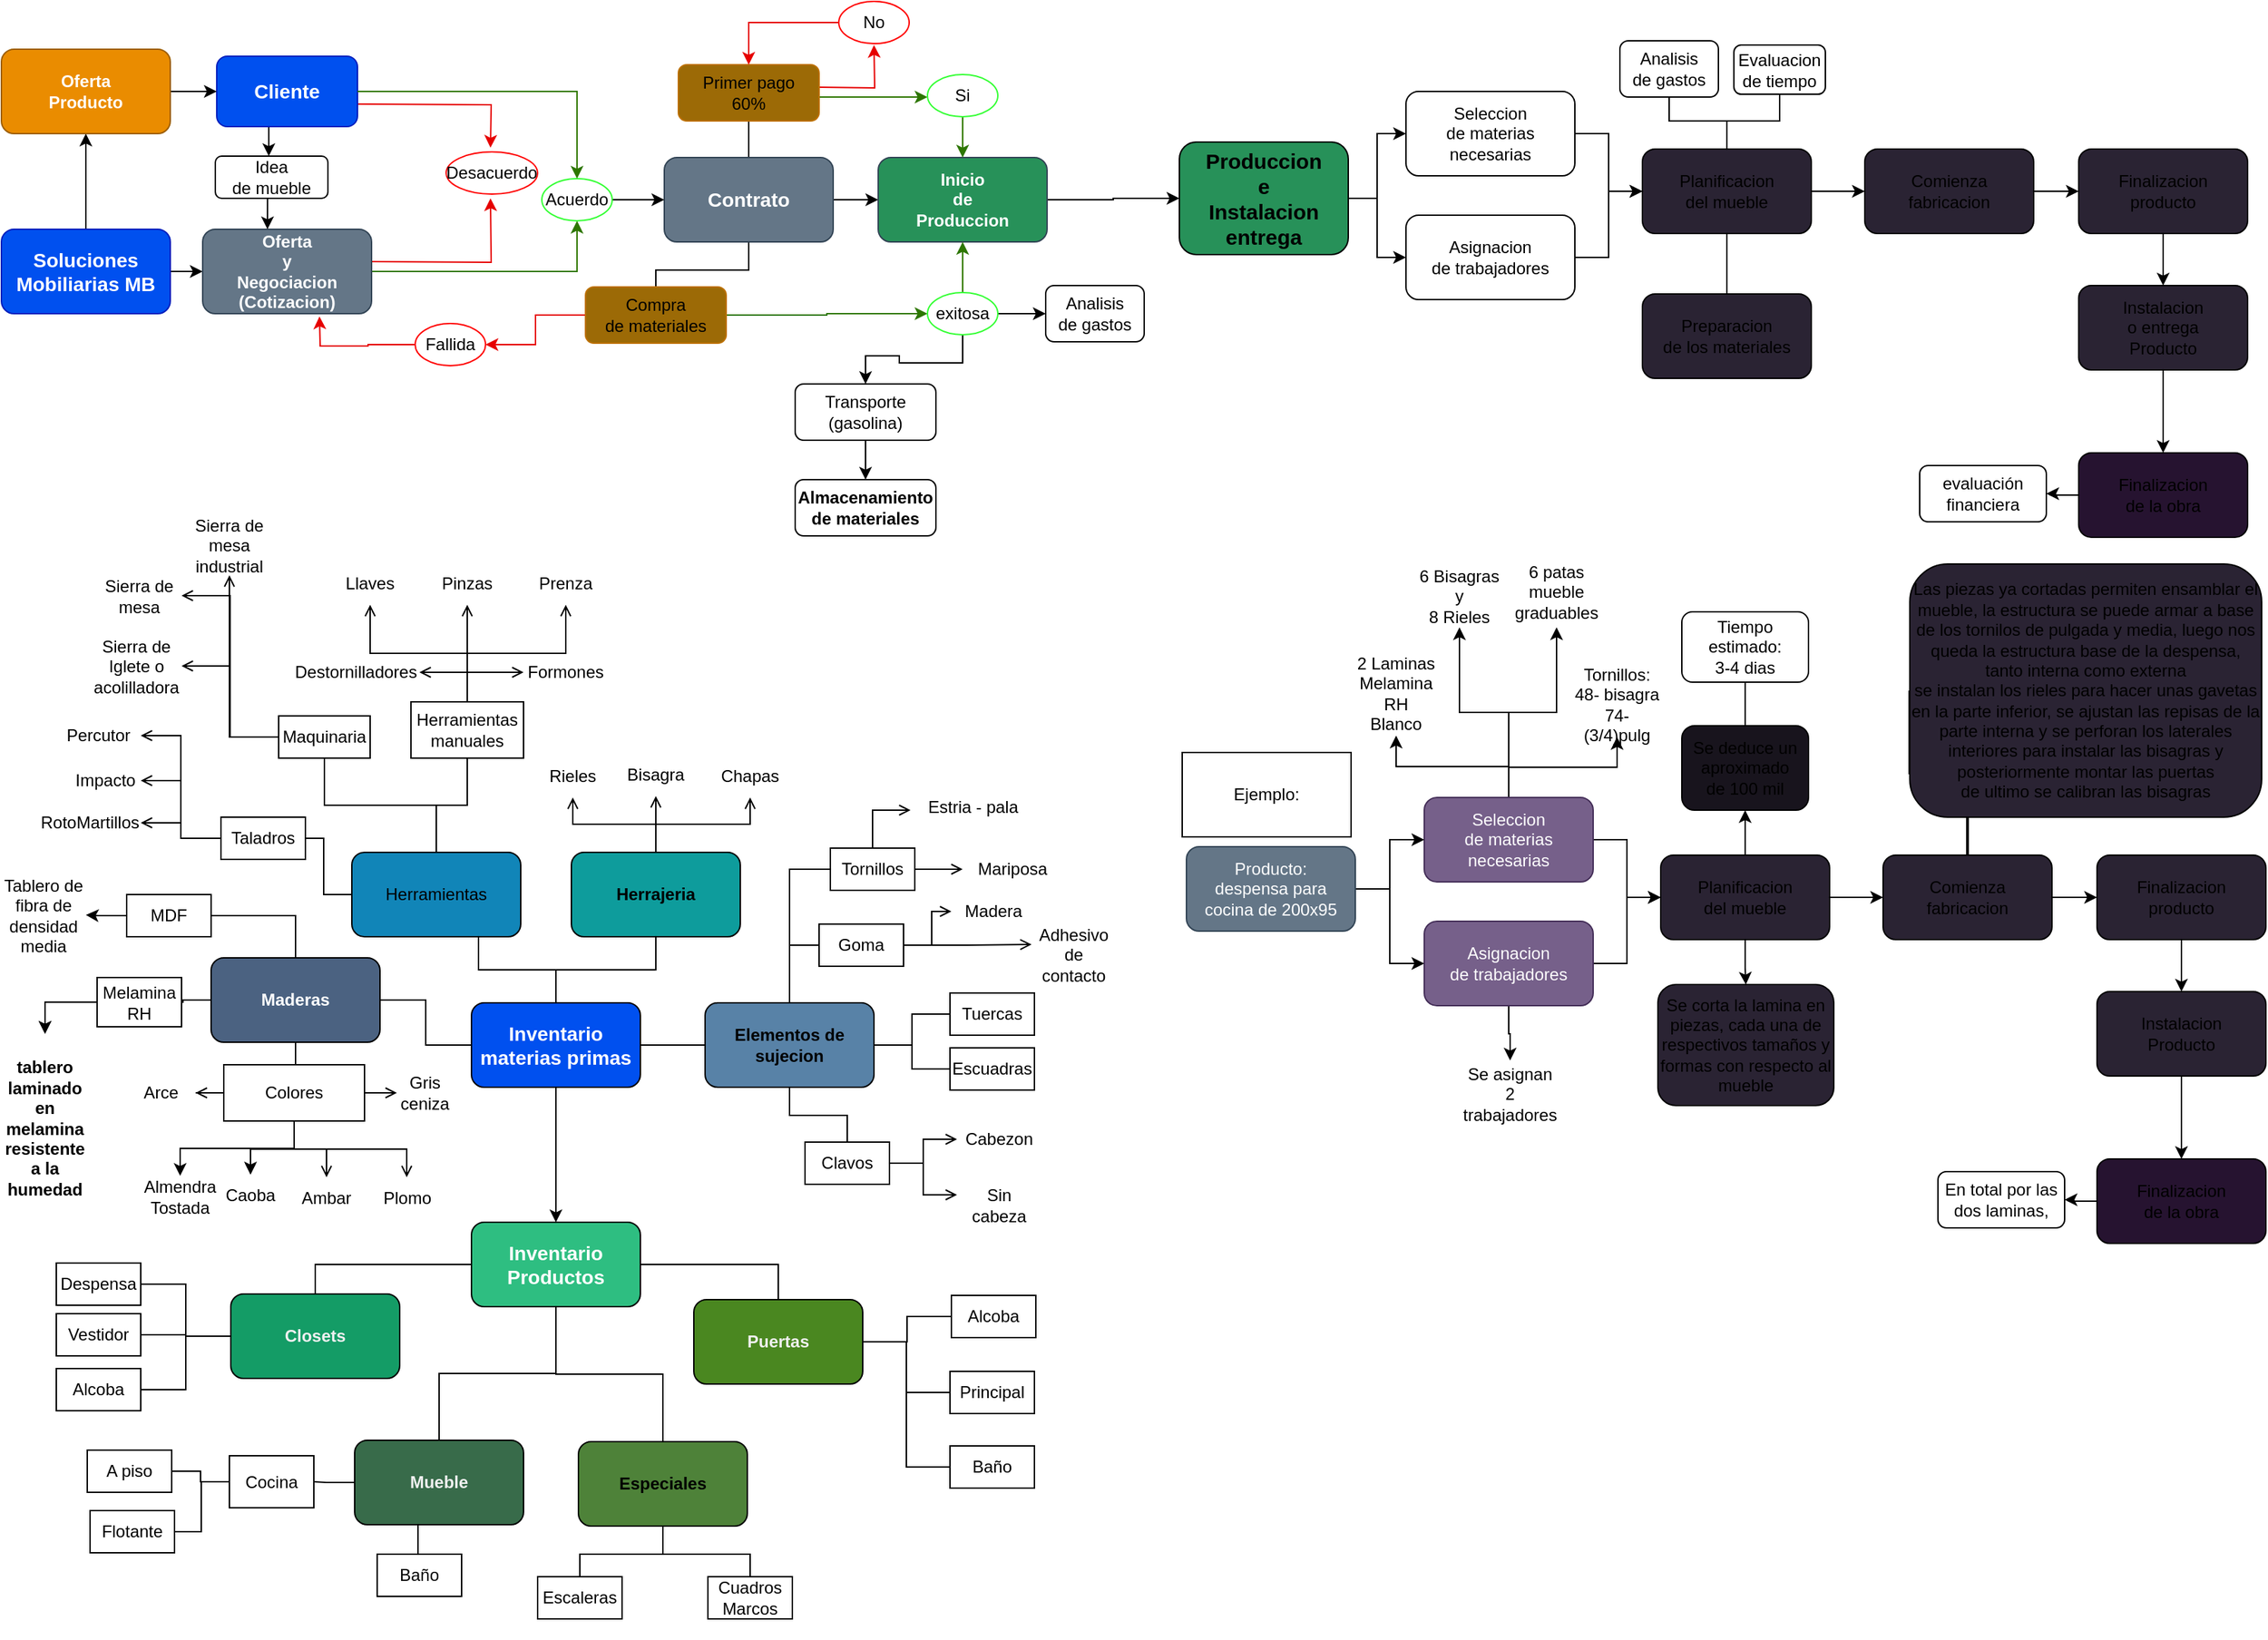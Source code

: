 <mxfile version="21.4.0" type="github">
  <diagram id="C5RBs43oDa-KdzZeNtuy" name="Page-1">
    <mxGraphModel dx="1134" dy="551" grid="1" gridSize="10" guides="1" tooltips="1" connect="1" arrows="1" fold="1" page="1" pageScale="1" pageWidth="827" pageHeight="1169" math="0" shadow="0">
      <root>
        <mxCell id="WIyWlLk6GJQsqaUBKTNV-0" />
        <mxCell id="WIyWlLk6GJQsqaUBKTNV-1" parent="WIyWlLk6GJQsqaUBKTNV-0" />
        <mxCell id="njqpp_BXz_OFNDyBb1AA-287" style="edgeStyle=orthogonalEdgeStyle;rounded=0;orthogonalLoop=1;jettySize=auto;html=1;" edge="1" parent="WIyWlLk6GJQsqaUBKTNV-1" source="njqpp_BXz_OFNDyBb1AA-103" target="njqpp_BXz_OFNDyBb1AA-286">
          <mxGeometry relative="1" as="geometry" />
        </mxCell>
        <mxCell id="njqpp_BXz_OFNDyBb1AA-305" style="edgeStyle=orthogonalEdgeStyle;rounded=0;orthogonalLoop=1;jettySize=auto;html=1;entryX=0;entryY=0.5;entryDx=0;entryDy=0;" edge="1" parent="WIyWlLk6GJQsqaUBKTNV-1" source="njqpp_BXz_OFNDyBb1AA-103" target="njqpp_BXz_OFNDyBb1AA-290">
          <mxGeometry relative="1" as="geometry" />
        </mxCell>
        <mxCell id="njqpp_BXz_OFNDyBb1AA-103" value="Soluciones Mobiliarias MB" style="rounded=1;whiteSpace=wrap;html=1;fillColor=#0050ef;fontColor=#ffffff;strokeColor=#001DBC;fontStyle=1;fontSize=14;" vertex="1" parent="WIyWlLk6GJQsqaUBKTNV-1">
          <mxGeometry x="4" y="167" width="120" height="60" as="geometry" />
        </mxCell>
        <mxCell id="njqpp_BXz_OFNDyBb1AA-194" value="" style="edgeStyle=orthogonalEdgeStyle;rounded=0;orthogonalLoop=1;jettySize=auto;html=1;" edge="1" parent="WIyWlLk6GJQsqaUBKTNV-1" source="njqpp_BXz_OFNDyBb1AA-198" target="njqpp_BXz_OFNDyBb1AA-203">
          <mxGeometry relative="1" as="geometry" />
        </mxCell>
        <mxCell id="njqpp_BXz_OFNDyBb1AA-195" style="edgeStyle=orthogonalEdgeStyle;rounded=0;orthogonalLoop=1;jettySize=auto;html=1;endArrow=none;endFill=0;" edge="1" parent="WIyWlLk6GJQsqaUBKTNV-1" source="njqpp_BXz_OFNDyBb1AA-198" target="njqpp_BXz_OFNDyBb1AA-209">
          <mxGeometry relative="1" as="geometry">
            <mxPoint x="578" y="692" as="targetPoint" />
          </mxGeometry>
        </mxCell>
        <mxCell id="njqpp_BXz_OFNDyBb1AA-196" style="edgeStyle=orthogonalEdgeStyle;rounded=0;orthogonalLoop=1;jettySize=auto;html=1;endArrow=none;endFill=0;" edge="1" parent="WIyWlLk6GJQsqaUBKTNV-1" source="njqpp_BXz_OFNDyBb1AA-198" target="njqpp_BXz_OFNDyBb1AA-213">
          <mxGeometry relative="1" as="geometry">
            <mxPoint x="398" y="642" as="targetPoint" />
          </mxGeometry>
        </mxCell>
        <mxCell id="njqpp_BXz_OFNDyBb1AA-197" style="edgeStyle=orthogonalEdgeStyle;rounded=0;orthogonalLoop=1;jettySize=auto;html=1;entryX=1;entryY=0.5;entryDx=0;entryDy=0;endArrow=none;endFill=0;" edge="1" parent="WIyWlLk6GJQsqaUBKTNV-1" source="njqpp_BXz_OFNDyBb1AA-198" target="njqpp_BXz_OFNDyBb1AA-217">
          <mxGeometry relative="1" as="geometry" />
        </mxCell>
        <mxCell id="njqpp_BXz_OFNDyBb1AA-518" style="edgeStyle=orthogonalEdgeStyle;rounded=0;orthogonalLoop=1;jettySize=auto;html=1;entryX=0.75;entryY=1;entryDx=0;entryDy=0;endArrow=none;endFill=0;" edge="1" parent="WIyWlLk6GJQsqaUBKTNV-1" source="njqpp_BXz_OFNDyBb1AA-198" target="njqpp_BXz_OFNDyBb1AA-514">
          <mxGeometry relative="1" as="geometry" />
        </mxCell>
        <mxCell id="njqpp_BXz_OFNDyBb1AA-198" value="Inventario materias primas" style="rounded=1;whiteSpace=wrap;html=1;fillColor=#0050ef;fontColor=#ffffff;strokeColor=#000000;fontStyle=1;fontSize=14;" vertex="1" parent="WIyWlLk6GJQsqaUBKTNV-1">
          <mxGeometry x="338" y="717" width="120" height="60" as="geometry" />
        </mxCell>
        <mxCell id="njqpp_BXz_OFNDyBb1AA-199" style="edgeStyle=orthogonalEdgeStyle;rounded=0;orthogonalLoop=1;jettySize=auto;html=1;entryX=0.5;entryY=0;entryDx=0;entryDy=0;endArrow=none;endFill=0;" edge="1" parent="WIyWlLk6GJQsqaUBKTNV-1" source="njqpp_BXz_OFNDyBb1AA-203" target="njqpp_BXz_OFNDyBb1AA-225">
          <mxGeometry relative="1" as="geometry" />
        </mxCell>
        <mxCell id="njqpp_BXz_OFNDyBb1AA-200" style="edgeStyle=orthogonalEdgeStyle;rounded=0;orthogonalLoop=1;jettySize=auto;html=1;endArrow=none;endFill=0;" edge="1" parent="WIyWlLk6GJQsqaUBKTNV-1" source="njqpp_BXz_OFNDyBb1AA-203" target="njqpp_BXz_OFNDyBb1AA-228">
          <mxGeometry relative="1" as="geometry" />
        </mxCell>
        <mxCell id="njqpp_BXz_OFNDyBb1AA-201" style="edgeStyle=orthogonalEdgeStyle;rounded=0;orthogonalLoop=1;jettySize=auto;html=1;endArrow=none;endFill=0;" edge="1" parent="WIyWlLk6GJQsqaUBKTNV-1" source="njqpp_BXz_OFNDyBb1AA-203" target="njqpp_BXz_OFNDyBb1AA-231">
          <mxGeometry relative="1" as="geometry" />
        </mxCell>
        <mxCell id="njqpp_BXz_OFNDyBb1AA-202" style="edgeStyle=orthogonalEdgeStyle;rounded=0;orthogonalLoop=1;jettySize=auto;html=1;entryX=0.5;entryY=0;entryDx=0;entryDy=0;endArrow=none;endFill=0;" edge="1" parent="WIyWlLk6GJQsqaUBKTNV-1" source="njqpp_BXz_OFNDyBb1AA-203" target="njqpp_BXz_OFNDyBb1AA-221">
          <mxGeometry relative="1" as="geometry" />
        </mxCell>
        <mxCell id="njqpp_BXz_OFNDyBb1AA-203" value="&lt;div style=&quot;font-size: 14px;&quot;&gt;Inventario&lt;/div&gt;&lt;div style=&quot;font-size: 14px;&quot;&gt;Productos&lt;br style=&quot;font-size: 14px;&quot;&gt;&lt;/div&gt;" style="whiteSpace=wrap;html=1;rounded=1;fillColor=#2ebe81;fontColor=#ffffff;strokeColor=#000000;fontStyle=1;fontSize=14;" vertex="1" parent="WIyWlLk6GJQsqaUBKTNV-1">
          <mxGeometry x="338" y="873" width="120" height="60" as="geometry" />
        </mxCell>
        <mxCell id="njqpp_BXz_OFNDyBb1AA-204" style="edgeStyle=orthogonalEdgeStyle;rounded=0;orthogonalLoop=1;jettySize=auto;html=1;entryX=0;entryY=0.5;entryDx=0;entryDy=0;endArrow=none;endFill=0;" edge="1" parent="WIyWlLk6GJQsqaUBKTNV-1" source="njqpp_BXz_OFNDyBb1AA-209" target="njqpp_BXz_OFNDyBb1AA-253">
          <mxGeometry relative="1" as="geometry" />
        </mxCell>
        <mxCell id="njqpp_BXz_OFNDyBb1AA-205" style="edgeStyle=orthogonalEdgeStyle;rounded=0;orthogonalLoop=1;jettySize=auto;html=1;entryX=0;entryY=0.5;entryDx=0;entryDy=0;endArrow=none;endFill=0;" edge="1" parent="WIyWlLk6GJQsqaUBKTNV-1" source="njqpp_BXz_OFNDyBb1AA-209" target="njqpp_BXz_OFNDyBb1AA-254">
          <mxGeometry relative="1" as="geometry" />
        </mxCell>
        <mxCell id="njqpp_BXz_OFNDyBb1AA-206" style="edgeStyle=orthogonalEdgeStyle;rounded=0;orthogonalLoop=1;jettySize=auto;html=1;entryX=0;entryY=0.5;entryDx=0;entryDy=0;endArrow=none;endFill=0;" edge="1" parent="WIyWlLk6GJQsqaUBKTNV-1" source="njqpp_BXz_OFNDyBb1AA-209" target="njqpp_BXz_OFNDyBb1AA-255">
          <mxGeometry relative="1" as="geometry" />
        </mxCell>
        <mxCell id="njqpp_BXz_OFNDyBb1AA-207" style="edgeStyle=orthogonalEdgeStyle;rounded=0;orthogonalLoop=1;jettySize=auto;html=1;entryX=0.5;entryY=0;entryDx=0;entryDy=0;endArrow=none;endFill=0;" edge="1" parent="WIyWlLk6GJQsqaUBKTNV-1" source="njqpp_BXz_OFNDyBb1AA-209" target="njqpp_BXz_OFNDyBb1AA-258">
          <mxGeometry relative="1" as="geometry" />
        </mxCell>
        <mxCell id="njqpp_BXz_OFNDyBb1AA-208" style="edgeStyle=orthogonalEdgeStyle;rounded=0;orthogonalLoop=1;jettySize=auto;html=1;entryX=0;entryY=0.5;entryDx=0;entryDy=0;endArrow=none;endFill=0;" edge="1" parent="WIyWlLk6GJQsqaUBKTNV-1" source="njqpp_BXz_OFNDyBb1AA-209" target="njqpp_BXz_OFNDyBb1AA-280">
          <mxGeometry relative="1" as="geometry" />
        </mxCell>
        <mxCell id="njqpp_BXz_OFNDyBb1AA-209" value="&lt;div&gt;Elementos de sujecion&lt;/div&gt;" style="rounded=1;whiteSpace=wrap;html=1;fillColor=#5882a7;strokeColor=#000000;fontStyle=1" vertex="1" parent="WIyWlLk6GJQsqaUBKTNV-1">
          <mxGeometry x="504" y="717" width="120" height="60" as="geometry" />
        </mxCell>
        <mxCell id="njqpp_BXz_OFNDyBb1AA-210" style="edgeStyle=orthogonalEdgeStyle;rounded=0;orthogonalLoop=1;jettySize=auto;html=1;entryX=0.5;entryY=1;entryDx=0;entryDy=0;endArrow=open;endFill=0;" edge="1" parent="WIyWlLk6GJQsqaUBKTNV-1" source="njqpp_BXz_OFNDyBb1AA-213" target="njqpp_BXz_OFNDyBb1AA-248">
          <mxGeometry relative="1" as="geometry" />
        </mxCell>
        <mxCell id="njqpp_BXz_OFNDyBb1AA-211" style="edgeStyle=orthogonalEdgeStyle;rounded=0;orthogonalLoop=1;jettySize=auto;html=1;endArrow=open;endFill=0;" edge="1" parent="WIyWlLk6GJQsqaUBKTNV-1" source="njqpp_BXz_OFNDyBb1AA-213" target="njqpp_BXz_OFNDyBb1AA-249">
          <mxGeometry relative="1" as="geometry" />
        </mxCell>
        <mxCell id="njqpp_BXz_OFNDyBb1AA-212" style="edgeStyle=orthogonalEdgeStyle;rounded=0;orthogonalLoop=1;jettySize=auto;html=1;endArrow=open;endFill=0;" edge="1" parent="WIyWlLk6GJQsqaUBKTNV-1" source="njqpp_BXz_OFNDyBb1AA-213" target="njqpp_BXz_OFNDyBb1AA-250">
          <mxGeometry relative="1" as="geometry" />
        </mxCell>
        <mxCell id="njqpp_BXz_OFNDyBb1AA-213" value="Herrajeria" style="rounded=1;whiteSpace=wrap;html=1;fillColor=#0E9C9C;strokeColor=#000000;fontStyle=1" vertex="1" parent="WIyWlLk6GJQsqaUBKTNV-1">
          <mxGeometry x="409" y="610" width="120" height="60" as="geometry" />
        </mxCell>
        <mxCell id="njqpp_BXz_OFNDyBb1AA-215" style="edgeStyle=orthogonalEdgeStyle;rounded=0;orthogonalLoop=1;jettySize=auto;html=1;endArrow=none;endFill=0;" edge="1" parent="WIyWlLk6GJQsqaUBKTNV-1" source="njqpp_BXz_OFNDyBb1AA-217" target="njqpp_BXz_OFNDyBb1AA-244">
          <mxGeometry relative="1" as="geometry" />
        </mxCell>
        <mxCell id="njqpp_BXz_OFNDyBb1AA-216" style="edgeStyle=orthogonalEdgeStyle;rounded=0;orthogonalLoop=1;jettySize=auto;html=1;entryX=0.5;entryY=1;entryDx=0;entryDy=0;" edge="1" parent="WIyWlLk6GJQsqaUBKTNV-1" source="njqpp_BXz_OFNDyBb1AA-217" target="njqpp_BXz_OFNDyBb1AA-266">
          <mxGeometry relative="1" as="geometry" />
        </mxCell>
        <mxCell id="njqpp_BXz_OFNDyBb1AA-516" style="edgeStyle=orthogonalEdgeStyle;rounded=0;orthogonalLoop=1;jettySize=auto;html=1;entryX=1;entryY=0.5;entryDx=0;entryDy=0;endArrow=none;endFill=0;" edge="1" parent="WIyWlLk6GJQsqaUBKTNV-1" source="njqpp_BXz_OFNDyBb1AA-217" target="njqpp_BXz_OFNDyBb1AA-246">
          <mxGeometry relative="1" as="geometry" />
        </mxCell>
        <mxCell id="njqpp_BXz_OFNDyBb1AA-217" value="Maderas" style="rounded=1;whiteSpace=wrap;html=1;fillColor=#4b6281;fontColor=#ffffff;strokeColor=#000000;fontStyle=1" vertex="1" parent="WIyWlLk6GJQsqaUBKTNV-1">
          <mxGeometry x="153" y="685" width="120" height="60" as="geometry" />
        </mxCell>
        <mxCell id="njqpp_BXz_OFNDyBb1AA-218" style="edgeStyle=orthogonalEdgeStyle;rounded=0;orthogonalLoop=1;jettySize=auto;html=1;entryX=0;entryY=0.5;entryDx=0;entryDy=0;endArrow=none;endFill=0;" edge="1" parent="WIyWlLk6GJQsqaUBKTNV-1" source="njqpp_BXz_OFNDyBb1AA-221" target="njqpp_BXz_OFNDyBb1AA-232">
          <mxGeometry relative="1" as="geometry" />
        </mxCell>
        <mxCell id="njqpp_BXz_OFNDyBb1AA-219" style="edgeStyle=orthogonalEdgeStyle;rounded=0;orthogonalLoop=1;jettySize=auto;html=1;entryX=0;entryY=0.5;entryDx=0;entryDy=0;endArrow=none;endFill=0;" edge="1" parent="WIyWlLk6GJQsqaUBKTNV-1" source="njqpp_BXz_OFNDyBb1AA-221" target="njqpp_BXz_OFNDyBb1AA-233">
          <mxGeometry relative="1" as="geometry" />
        </mxCell>
        <mxCell id="njqpp_BXz_OFNDyBb1AA-220" style="edgeStyle=orthogonalEdgeStyle;rounded=0;orthogonalLoop=1;jettySize=auto;html=1;entryX=0;entryY=0.5;entryDx=0;entryDy=0;endArrow=none;endFill=0;" edge="1" parent="WIyWlLk6GJQsqaUBKTNV-1" source="njqpp_BXz_OFNDyBb1AA-221" target="njqpp_BXz_OFNDyBb1AA-234">
          <mxGeometry relative="1" as="geometry" />
        </mxCell>
        <mxCell id="njqpp_BXz_OFNDyBb1AA-221" value="&lt;div&gt;Puertas&lt;/div&gt;" style="rounded=1;whiteSpace=wrap;html=1;fillColor=#4A8720;strokeColor=#000000;fontColor=#F0F0F0;fontStyle=1" vertex="1" parent="WIyWlLk6GJQsqaUBKTNV-1">
          <mxGeometry x="496" y="928" width="120" height="60" as="geometry" />
        </mxCell>
        <mxCell id="njqpp_BXz_OFNDyBb1AA-222" style="edgeStyle=orthogonalEdgeStyle;rounded=0;orthogonalLoop=1;jettySize=auto;html=1;entryX=1;entryY=0.5;entryDx=0;entryDy=0;endArrow=none;endFill=0;" edge="1" parent="WIyWlLk6GJQsqaUBKTNV-1" source="njqpp_BXz_OFNDyBb1AA-225" target="njqpp_BXz_OFNDyBb1AA-271">
          <mxGeometry relative="1" as="geometry" />
        </mxCell>
        <mxCell id="njqpp_BXz_OFNDyBb1AA-466" style="edgeStyle=orthogonalEdgeStyle;rounded=0;orthogonalLoop=1;jettySize=auto;html=1;entryX=1;entryY=0.5;entryDx=0;entryDy=0;endArrow=none;endFill=0;" edge="1" parent="WIyWlLk6GJQsqaUBKTNV-1" source="njqpp_BXz_OFNDyBb1AA-225" target="njqpp_BXz_OFNDyBb1AA-272">
          <mxGeometry relative="1" as="geometry" />
        </mxCell>
        <mxCell id="njqpp_BXz_OFNDyBb1AA-467" style="edgeStyle=orthogonalEdgeStyle;rounded=0;orthogonalLoop=1;jettySize=auto;html=1;entryX=1;entryY=0.5;entryDx=0;entryDy=0;endArrow=none;endFill=0;" edge="1" parent="WIyWlLk6GJQsqaUBKTNV-1" source="njqpp_BXz_OFNDyBb1AA-225" target="njqpp_BXz_OFNDyBb1AA-273">
          <mxGeometry relative="1" as="geometry" />
        </mxCell>
        <mxCell id="njqpp_BXz_OFNDyBb1AA-225" value="Closets" style="rounded=1;whiteSpace=wrap;html=1;fillColor=#149c66;strokeColor=#000000;fontColor=#F0F0F0;fontStyle=1" vertex="1" parent="WIyWlLk6GJQsqaUBKTNV-1">
          <mxGeometry x="167" y="924" width="120" height="60" as="geometry" />
        </mxCell>
        <mxCell id="njqpp_BXz_OFNDyBb1AA-226" style="edgeStyle=orthogonalEdgeStyle;rounded=0;orthogonalLoop=1;jettySize=auto;html=1;endArrow=none;endFill=0;" edge="1" parent="WIyWlLk6GJQsqaUBKTNV-1" source="njqpp_BXz_OFNDyBb1AA-228" target="njqpp_BXz_OFNDyBb1AA-237">
          <mxGeometry relative="1" as="geometry" />
        </mxCell>
        <mxCell id="njqpp_BXz_OFNDyBb1AA-227" style="edgeStyle=orthogonalEdgeStyle;rounded=0;orthogonalLoop=1;jettySize=auto;html=1;endArrow=none;endFill=0;" edge="1" parent="WIyWlLk6GJQsqaUBKTNV-1">
          <mxGeometry relative="1" as="geometry">
            <mxPoint x="315" y="1079" as="sourcePoint" />
            <mxPoint x="300" y="1109" as="targetPoint" />
          </mxGeometry>
        </mxCell>
        <mxCell id="njqpp_BXz_OFNDyBb1AA-228" value="&lt;div&gt;Mueble&lt;/div&gt;" style="rounded=1;whiteSpace=wrap;html=1;fillColor=#386b4a;strokeColor=#000000;fontColor=#F0F0F0;fontStyle=1" vertex="1" parent="WIyWlLk6GJQsqaUBKTNV-1">
          <mxGeometry x="255" y="1028" width="120" height="60" as="geometry" />
        </mxCell>
        <mxCell id="njqpp_BXz_OFNDyBb1AA-229" style="edgeStyle=orthogonalEdgeStyle;rounded=0;orthogonalLoop=1;jettySize=auto;html=1;endArrow=none;endFill=0;" edge="1" parent="WIyWlLk6GJQsqaUBKTNV-1" source="njqpp_BXz_OFNDyBb1AA-231" target="njqpp_BXz_OFNDyBb1AA-239">
          <mxGeometry relative="1" as="geometry" />
        </mxCell>
        <mxCell id="njqpp_BXz_OFNDyBb1AA-230" style="edgeStyle=orthogonalEdgeStyle;rounded=0;orthogonalLoop=1;jettySize=auto;html=1;entryX=0.5;entryY=0;entryDx=0;entryDy=0;endArrow=none;endFill=0;" edge="1" parent="WIyWlLk6GJQsqaUBKTNV-1" source="njqpp_BXz_OFNDyBb1AA-231" target="njqpp_BXz_OFNDyBb1AA-240">
          <mxGeometry relative="1" as="geometry" />
        </mxCell>
        <mxCell id="njqpp_BXz_OFNDyBb1AA-231" value="Especiales" style="rounded=1;whiteSpace=wrap;html=1;fillColor=#4e8239;strokeColor=#000000;fontStyle=1" vertex="1" parent="WIyWlLk6GJQsqaUBKTNV-1">
          <mxGeometry x="414" y="1029" width="120" height="60" as="geometry" />
        </mxCell>
        <mxCell id="njqpp_BXz_OFNDyBb1AA-232" value="Alcoba" style="text;html=1;strokeColor=default;fillColor=none;align=center;verticalAlign=middle;whiteSpace=wrap;rounded=0;" vertex="1" parent="WIyWlLk6GJQsqaUBKTNV-1">
          <mxGeometry x="679" y="925" width="60" height="30" as="geometry" />
        </mxCell>
        <mxCell id="njqpp_BXz_OFNDyBb1AA-233" value="Principal" style="text;html=1;strokeColor=default;fillColor=none;align=center;verticalAlign=middle;whiteSpace=wrap;rounded=0;" vertex="1" parent="WIyWlLk6GJQsqaUBKTNV-1">
          <mxGeometry x="678" y="979" width="60" height="30" as="geometry" />
        </mxCell>
        <mxCell id="njqpp_BXz_OFNDyBb1AA-234" value="&lt;div&gt;Baño&lt;/div&gt;" style="text;html=1;strokeColor=default;fillColor=none;align=center;verticalAlign=middle;whiteSpace=wrap;rounded=0;" vertex="1" parent="WIyWlLk6GJQsqaUBKTNV-1">
          <mxGeometry x="678" y="1032" width="60" height="30" as="geometry" />
        </mxCell>
        <mxCell id="njqpp_BXz_OFNDyBb1AA-464" style="edgeStyle=orthogonalEdgeStyle;rounded=0;orthogonalLoop=1;jettySize=auto;html=1;entryX=1;entryY=0.5;entryDx=0;entryDy=0;endArrow=none;endFill=0;" edge="1" parent="WIyWlLk6GJQsqaUBKTNV-1" source="njqpp_BXz_OFNDyBb1AA-237" target="njqpp_BXz_OFNDyBb1AA-242">
          <mxGeometry relative="1" as="geometry" />
        </mxCell>
        <mxCell id="njqpp_BXz_OFNDyBb1AA-465" style="edgeStyle=orthogonalEdgeStyle;rounded=0;orthogonalLoop=1;jettySize=auto;html=1;entryX=1;entryY=0.5;entryDx=0;entryDy=0;endArrow=none;endFill=0;" edge="1" parent="WIyWlLk6GJQsqaUBKTNV-1" source="njqpp_BXz_OFNDyBb1AA-237" target="njqpp_BXz_OFNDyBb1AA-241">
          <mxGeometry relative="1" as="geometry" />
        </mxCell>
        <mxCell id="njqpp_BXz_OFNDyBb1AA-237" value="&lt;div&gt;Cocina&lt;/div&gt;" style="text;html=1;strokeColor=default;fillColor=default;align=center;verticalAlign=middle;whiteSpace=wrap;rounded=0;" vertex="1" parent="WIyWlLk6GJQsqaUBKTNV-1">
          <mxGeometry x="166" y="1039" width="60" height="37" as="geometry" />
        </mxCell>
        <mxCell id="njqpp_BXz_OFNDyBb1AA-238" value="Baño" style="text;html=1;strokeColor=default;fillColor=none;align=center;verticalAlign=middle;whiteSpace=wrap;rounded=0;" vertex="1" parent="WIyWlLk6GJQsqaUBKTNV-1">
          <mxGeometry x="271" y="1109" width="60" height="30" as="geometry" />
        </mxCell>
        <mxCell id="njqpp_BXz_OFNDyBb1AA-239" value="Escaleras" style="text;html=1;strokeColor=default;fillColor=none;align=center;verticalAlign=middle;whiteSpace=wrap;rounded=0;" vertex="1" parent="WIyWlLk6GJQsqaUBKTNV-1">
          <mxGeometry x="385" y="1125" width="60" height="30" as="geometry" />
        </mxCell>
        <mxCell id="njqpp_BXz_OFNDyBb1AA-240" value="&lt;div&gt;&lt;br&gt;&lt;/div&gt;&lt;div&gt;Cuadros&lt;/div&gt;&lt;div&gt;Marcos&lt;/div&gt;&lt;div&gt;&lt;br&gt;&lt;/div&gt;" style="text;html=1;strokeColor=default;fillColor=none;align=center;verticalAlign=middle;whiteSpace=wrap;rounded=0;" vertex="1" parent="WIyWlLk6GJQsqaUBKTNV-1">
          <mxGeometry x="506" y="1125" width="60" height="30" as="geometry" />
        </mxCell>
        <mxCell id="njqpp_BXz_OFNDyBb1AA-241" value="Flotante" style="text;html=1;strokeColor=default;fillColor=none;align=center;verticalAlign=middle;whiteSpace=wrap;rounded=0;" vertex="1" parent="WIyWlLk6GJQsqaUBKTNV-1">
          <mxGeometry x="67" y="1078" width="60" height="30" as="geometry" />
        </mxCell>
        <mxCell id="njqpp_BXz_OFNDyBb1AA-242" value="A piso" style="text;html=1;strokeColor=default;fillColor=none;align=center;verticalAlign=middle;whiteSpace=wrap;rounded=0;" vertex="1" parent="WIyWlLk6GJQsqaUBKTNV-1">
          <mxGeometry x="65" y="1035" width="60" height="30" as="geometry" />
        </mxCell>
        <mxCell id="njqpp_BXz_OFNDyBb1AA-463" style="edgeStyle=orthogonalEdgeStyle;rounded=0;orthogonalLoop=1;jettySize=auto;html=1;entryX=0.5;entryY=0;entryDx=0;entryDy=0;" edge="1" parent="WIyWlLk6GJQsqaUBKTNV-1" source="njqpp_BXz_OFNDyBb1AA-244" target="njqpp_BXz_OFNDyBb1AA-277">
          <mxGeometry relative="1" as="geometry" />
        </mxCell>
        <mxCell id="njqpp_BXz_OFNDyBb1AA-515" value="" style="edgeStyle=orthogonalEdgeStyle;rounded=0;orthogonalLoop=1;jettySize=auto;html=1;" edge="1" parent="WIyWlLk6GJQsqaUBKTNV-1" source="njqpp_BXz_OFNDyBb1AA-244" target="njqpp_BXz_OFNDyBb1AA-277">
          <mxGeometry relative="1" as="geometry" />
        </mxCell>
        <mxCell id="njqpp_BXz_OFNDyBb1AA-244" value="&lt;div&gt;Melamina&lt;/div&gt;&lt;div&gt;RH&lt;/div&gt;" style="text;html=1;strokeColor=default;fillColor=default;align=center;verticalAlign=middle;whiteSpace=wrap;rounded=0;" vertex="1" parent="WIyWlLk6GJQsqaUBKTNV-1">
          <mxGeometry x="72" y="699" width="60" height="35" as="geometry" />
        </mxCell>
        <mxCell id="njqpp_BXz_OFNDyBb1AA-245" style="edgeStyle=orthogonalEdgeStyle;rounded=0;orthogonalLoop=1;jettySize=auto;html=1;entryX=1;entryY=0.5;entryDx=0;entryDy=0;" edge="1" parent="WIyWlLk6GJQsqaUBKTNV-1" source="njqpp_BXz_OFNDyBb1AA-246" target="njqpp_BXz_OFNDyBb1AA-247">
          <mxGeometry relative="1" as="geometry" />
        </mxCell>
        <mxCell id="njqpp_BXz_OFNDyBb1AA-246" value="MDF" style="text;html=1;strokeColor=default;fillColor=default;align=center;verticalAlign=middle;whiteSpace=wrap;rounded=0;" vertex="1" parent="WIyWlLk6GJQsqaUBKTNV-1">
          <mxGeometry x="93" y="640" width="60" height="30" as="geometry" />
        </mxCell>
        <mxCell id="njqpp_BXz_OFNDyBb1AA-247" value="Tablero de fibra de densidad media" style="text;html=1;strokeColor=none;fillColor=none;align=center;verticalAlign=middle;whiteSpace=wrap;rounded=0;" vertex="1" parent="WIyWlLk6GJQsqaUBKTNV-1">
          <mxGeometry x="4" y="623" width="60" height="63" as="geometry" />
        </mxCell>
        <mxCell id="njqpp_BXz_OFNDyBb1AA-248" value="Rieles" style="text;html=1;strokeColor=none;fillColor=none;align=center;verticalAlign=middle;whiteSpace=wrap;rounded=0;" vertex="1" parent="WIyWlLk6GJQsqaUBKTNV-1">
          <mxGeometry x="380" y="541" width="60" height="30" as="geometry" />
        </mxCell>
        <mxCell id="njqpp_BXz_OFNDyBb1AA-249" value="Chapas" style="text;html=1;strokeColor=none;fillColor=none;align=center;verticalAlign=middle;whiteSpace=wrap;rounded=0;" vertex="1" parent="WIyWlLk6GJQsqaUBKTNV-1">
          <mxGeometry x="506" y="541" width="60" height="30" as="geometry" />
        </mxCell>
        <mxCell id="njqpp_BXz_OFNDyBb1AA-250" value="Bisagra" style="text;html=1;strokeColor=none;fillColor=none;align=center;verticalAlign=middle;whiteSpace=wrap;rounded=0;" vertex="1" parent="WIyWlLk6GJQsqaUBKTNV-1">
          <mxGeometry x="439" y="540" width="60" height="30" as="geometry" />
        </mxCell>
        <mxCell id="njqpp_BXz_OFNDyBb1AA-252" style="edgeStyle=orthogonalEdgeStyle;rounded=0;orthogonalLoop=1;jettySize=auto;html=1;endArrow=open;endFill=0;" edge="1" parent="WIyWlLk6GJQsqaUBKTNV-1" source="njqpp_BXz_OFNDyBb1AA-253" target="njqpp_BXz_OFNDyBb1AA-274">
          <mxGeometry relative="1" as="geometry" />
        </mxCell>
        <mxCell id="njqpp_BXz_OFNDyBb1AA-502" style="edgeStyle=orthogonalEdgeStyle;rounded=0;orthogonalLoop=1;jettySize=auto;html=1;entryX=0.011;entryY=0.567;entryDx=0;entryDy=0;entryPerimeter=0;endArrow=open;endFill=0;" edge="1" parent="WIyWlLk6GJQsqaUBKTNV-1" source="njqpp_BXz_OFNDyBb1AA-253" target="njqpp_BXz_OFNDyBb1AA-259">
          <mxGeometry relative="1" as="geometry" />
        </mxCell>
        <mxCell id="njqpp_BXz_OFNDyBb1AA-253" value="Tornillos" style="text;html=1;strokeColor=default;fillColor=default;align=center;verticalAlign=middle;whiteSpace=wrap;rounded=0;" vertex="1" parent="WIyWlLk6GJQsqaUBKTNV-1">
          <mxGeometry x="593" y="607" width="60" height="30" as="geometry" />
        </mxCell>
        <mxCell id="njqpp_BXz_OFNDyBb1AA-254" value="&lt;div&gt;Tuercas&lt;br&gt;&lt;/div&gt;" style="text;html=1;strokeColor=default;fillColor=none;align=center;verticalAlign=middle;whiteSpace=wrap;rounded=0;" vertex="1" parent="WIyWlLk6GJQsqaUBKTNV-1">
          <mxGeometry x="678" y="710" width="60" height="30" as="geometry" />
        </mxCell>
        <mxCell id="njqpp_BXz_OFNDyBb1AA-255" value="Escuadras" style="text;html=1;strokeColor=default;fillColor=none;align=center;verticalAlign=middle;whiteSpace=wrap;rounded=0;" vertex="1" parent="WIyWlLk6GJQsqaUBKTNV-1">
          <mxGeometry x="678" y="749" width="60" height="30" as="geometry" />
        </mxCell>
        <mxCell id="njqpp_BXz_OFNDyBb1AA-256" style="edgeStyle=orthogonalEdgeStyle;rounded=0;orthogonalLoop=1;jettySize=auto;html=1;entryX=0;entryY=0.25;entryDx=0;entryDy=0;endArrow=open;endFill=0;" edge="1" parent="WIyWlLk6GJQsqaUBKTNV-1" source="njqpp_BXz_OFNDyBb1AA-258" target="njqpp_BXz_OFNDyBb1AA-276">
          <mxGeometry relative="1" as="geometry" />
        </mxCell>
        <mxCell id="njqpp_BXz_OFNDyBb1AA-257" style="edgeStyle=orthogonalEdgeStyle;rounded=0;orthogonalLoop=1;jettySize=auto;html=1;entryX=0;entryY=0.5;entryDx=0;entryDy=0;endArrow=open;endFill=0;" edge="1" parent="WIyWlLk6GJQsqaUBKTNV-1" source="njqpp_BXz_OFNDyBb1AA-258" target="njqpp_BXz_OFNDyBb1AA-275">
          <mxGeometry relative="1" as="geometry" />
        </mxCell>
        <mxCell id="njqpp_BXz_OFNDyBb1AA-258" value="Clavos" style="text;html=1;strokeColor=default;fillColor=none;align=center;verticalAlign=middle;whiteSpace=wrap;rounded=0;" vertex="1" parent="WIyWlLk6GJQsqaUBKTNV-1">
          <mxGeometry x="575" y="816" width="60" height="30" as="geometry" />
        </mxCell>
        <mxCell id="njqpp_BXz_OFNDyBb1AA-259" value="Estria - pala" style="text;html=1;align=center;verticalAlign=middle;resizable=0;points=[];autosize=1;strokeColor=none;fillColor=none;" vertex="1" parent="WIyWlLk6GJQsqaUBKTNV-1">
          <mxGeometry x="649" y="563" width="90" height="30" as="geometry" />
        </mxCell>
        <mxCell id="njqpp_BXz_OFNDyBb1AA-260" style="edgeStyle=orthogonalEdgeStyle;rounded=0;orthogonalLoop=1;jettySize=auto;html=1;endArrow=open;endFill=0;" edge="1" parent="WIyWlLk6GJQsqaUBKTNV-1" source="njqpp_BXz_OFNDyBb1AA-266" target="njqpp_BXz_OFNDyBb1AA-268">
          <mxGeometry relative="1" as="geometry" />
        </mxCell>
        <mxCell id="njqpp_BXz_OFNDyBb1AA-261" style="edgeStyle=orthogonalEdgeStyle;rounded=0;orthogonalLoop=1;jettySize=auto;html=1;endArrow=open;endFill=0;" edge="1" parent="WIyWlLk6GJQsqaUBKTNV-1" source="njqpp_BXz_OFNDyBb1AA-266" target="njqpp_BXz_OFNDyBb1AA-269">
          <mxGeometry relative="1" as="geometry" />
        </mxCell>
        <mxCell id="njqpp_BXz_OFNDyBb1AA-262" style="edgeStyle=orthogonalEdgeStyle;rounded=0;orthogonalLoop=1;jettySize=auto;html=1;entryX=0.5;entryY=0;entryDx=0;entryDy=0;endArrow=open;endFill=0;" edge="1" parent="WIyWlLk6GJQsqaUBKTNV-1" source="njqpp_BXz_OFNDyBb1AA-266" target="njqpp_BXz_OFNDyBb1AA-267">
          <mxGeometry relative="1" as="geometry" />
        </mxCell>
        <mxCell id="njqpp_BXz_OFNDyBb1AA-555" style="edgeStyle=orthogonalEdgeStyle;rounded=0;orthogonalLoop=1;jettySize=auto;html=1;entryX=0;entryY=0.5;entryDx=0;entryDy=0;endArrow=open;endFill=0;" edge="1" parent="WIyWlLk6GJQsqaUBKTNV-1" source="njqpp_BXz_OFNDyBb1AA-266" target="njqpp_BXz_OFNDyBb1AA-270">
          <mxGeometry relative="1" as="geometry" />
        </mxCell>
        <mxCell id="njqpp_BXz_OFNDyBb1AA-557" style="edgeStyle=orthogonalEdgeStyle;rounded=0;orthogonalLoop=1;jettySize=auto;html=1;entryX=0.5;entryY=0;entryDx=0;entryDy=0;endArrow=open;endFill=0;" edge="1" parent="WIyWlLk6GJQsqaUBKTNV-1" source="njqpp_BXz_OFNDyBb1AA-266" target="njqpp_BXz_OFNDyBb1AA-556">
          <mxGeometry relative="1" as="geometry" />
        </mxCell>
        <mxCell id="njqpp_BXz_OFNDyBb1AA-267" value="Caoba" style="text;html=1;strokeColor=none;fillColor=none;align=center;verticalAlign=middle;whiteSpace=wrap;rounded=0;" vertex="1" parent="WIyWlLk6GJQsqaUBKTNV-1">
          <mxGeometry x="151" y="839" width="60" height="30" as="geometry" />
        </mxCell>
        <mxCell id="njqpp_BXz_OFNDyBb1AA-268" value="Arce" style="text;html=1;align=center;verticalAlign=middle;resizable=0;points=[];autosize=1;strokeColor=none;fillColor=none;" vertex="1" parent="WIyWlLk6GJQsqaUBKTNV-1">
          <mxGeometry x="92" y="766" width="50" height="30" as="geometry" />
        </mxCell>
        <mxCell id="njqpp_BXz_OFNDyBb1AA-269" value="Plomo" style="text;html=1;align=center;verticalAlign=middle;resizable=0;points=[];autosize=1;strokeColor=none;fillColor=none;" vertex="1" parent="WIyWlLk6GJQsqaUBKTNV-1">
          <mxGeometry x="262" y="841" width="60" height="30" as="geometry" />
        </mxCell>
        <mxCell id="njqpp_BXz_OFNDyBb1AA-270" value="Gris ceniza" style="text;html=1;strokeColor=none;fillColor=none;align=center;verticalAlign=middle;whiteSpace=wrap;rounded=0;" vertex="1" parent="WIyWlLk6GJQsqaUBKTNV-1">
          <mxGeometry x="285" y="766" width="40" height="30" as="geometry" />
        </mxCell>
        <mxCell id="njqpp_BXz_OFNDyBb1AA-271" value="Vestidor" style="text;html=1;strokeColor=default;fillColor=none;align=center;verticalAlign=middle;whiteSpace=wrap;rounded=0;" vertex="1" parent="WIyWlLk6GJQsqaUBKTNV-1">
          <mxGeometry x="43" y="938" width="60" height="30" as="geometry" />
        </mxCell>
        <mxCell id="njqpp_BXz_OFNDyBb1AA-272" value="Alcoba" style="text;html=1;strokeColor=default;fillColor=none;align=center;verticalAlign=middle;whiteSpace=wrap;rounded=0;" vertex="1" parent="WIyWlLk6GJQsqaUBKTNV-1">
          <mxGeometry x="43" y="977" width="60" height="30" as="geometry" />
        </mxCell>
        <mxCell id="njqpp_BXz_OFNDyBb1AA-273" value="Despensa" style="text;html=1;strokeColor=default;fillColor=none;align=center;verticalAlign=middle;whiteSpace=wrap;rounded=0;" vertex="1" parent="WIyWlLk6GJQsqaUBKTNV-1">
          <mxGeometry x="43" y="902" width="60" height="30" as="geometry" />
        </mxCell>
        <mxCell id="njqpp_BXz_OFNDyBb1AA-274" value="Mariposa" style="text;html=1;align=center;verticalAlign=middle;resizable=0;points=[];autosize=1;strokeColor=none;fillColor=none;" vertex="1" parent="WIyWlLk6GJQsqaUBKTNV-1">
          <mxGeometry x="687" y="607" width="70" height="30" as="geometry" />
        </mxCell>
        <mxCell id="njqpp_BXz_OFNDyBb1AA-275" value="&lt;div&gt;Cabezon&lt;/div&gt;" style="text;html=1;strokeColor=none;fillColor=none;align=center;verticalAlign=middle;whiteSpace=wrap;rounded=0;" vertex="1" parent="WIyWlLk6GJQsqaUBKTNV-1">
          <mxGeometry x="683" y="799" width="60" height="30" as="geometry" />
        </mxCell>
        <mxCell id="njqpp_BXz_OFNDyBb1AA-276" value="Sin cabeza" style="text;html=1;strokeColor=none;fillColor=none;align=center;verticalAlign=middle;whiteSpace=wrap;rounded=0;" vertex="1" parent="WIyWlLk6GJQsqaUBKTNV-1">
          <mxGeometry x="683" y="846" width="60" height="30" as="geometry" />
        </mxCell>
        <mxCell id="njqpp_BXz_OFNDyBb1AA-277" value="&lt;br&gt;&lt;span class=&quot;ILfuVd&quot; lang=&quot;es&quot;&gt;&lt;span class=&quot;hgKElc&quot;&gt;&lt;b&gt;tablero laminado en melamina resistente a la humedad&lt;/b&gt;&lt;/span&gt;&lt;/span&gt;&lt;br&gt;" style="text;html=1;strokeColor=none;fillColor=none;align=center;verticalAlign=middle;whiteSpace=wrap;rounded=0;" vertex="1" parent="WIyWlLk6GJQsqaUBKTNV-1">
          <mxGeometry x="5" y="739" width="60" height="120" as="geometry" />
        </mxCell>
        <mxCell id="njqpp_BXz_OFNDyBb1AA-278" style="edgeStyle=orthogonalEdgeStyle;rounded=0;orthogonalLoop=1;jettySize=auto;html=1;entryX=0;entryY=0.25;entryDx=0;entryDy=0;endArrow=open;endFill=0;" edge="1" parent="WIyWlLk6GJQsqaUBKTNV-1" source="njqpp_BXz_OFNDyBb1AA-280" target="njqpp_BXz_OFNDyBb1AA-282">
          <mxGeometry relative="1" as="geometry" />
        </mxCell>
        <mxCell id="njqpp_BXz_OFNDyBb1AA-279" style="edgeStyle=orthogonalEdgeStyle;rounded=0;orthogonalLoop=1;jettySize=auto;html=1;entryX=0;entryY=0.5;entryDx=0;entryDy=0;endArrow=open;endFill=0;" edge="1" parent="WIyWlLk6GJQsqaUBKTNV-1" source="njqpp_BXz_OFNDyBb1AA-280" target="njqpp_BXz_OFNDyBb1AA-281">
          <mxGeometry relative="1" as="geometry" />
        </mxCell>
        <mxCell id="njqpp_BXz_OFNDyBb1AA-280" value="&lt;div&gt;Goma&lt;/div&gt;" style="text;html=1;strokeColor=default;fillColor=default;align=center;verticalAlign=middle;whiteSpace=wrap;rounded=0;labelBackgroundColor=none;" vertex="1" parent="WIyWlLk6GJQsqaUBKTNV-1">
          <mxGeometry x="585" y="661" width="60" height="30" as="geometry" />
        </mxCell>
        <mxCell id="njqpp_BXz_OFNDyBb1AA-281" value="Madera" style="text;html=1;strokeColor=none;fillColor=none;align=center;verticalAlign=middle;whiteSpace=wrap;rounded=0;" vertex="1" parent="WIyWlLk6GJQsqaUBKTNV-1">
          <mxGeometry x="679" y="637" width="60" height="30" as="geometry" />
        </mxCell>
        <mxCell id="njqpp_BXz_OFNDyBb1AA-282" value="Adhesivo de contacto" style="text;html=1;strokeColor=none;fillColor=none;align=center;verticalAlign=middle;whiteSpace=wrap;rounded=0;" vertex="1" parent="WIyWlLk6GJQsqaUBKTNV-1">
          <mxGeometry x="736" y="668" width="60" height="30" as="geometry" />
        </mxCell>
        <mxCell id="njqpp_BXz_OFNDyBb1AA-303" style="edgeStyle=orthogonalEdgeStyle;rounded=0;orthogonalLoop=1;jettySize=auto;html=1;entryX=0.5;entryY=0;entryDx=0;entryDy=0;" edge="1" parent="WIyWlLk6GJQsqaUBKTNV-1">
          <mxGeometry relative="1" as="geometry">
            <mxPoint x="205.053" y="94" as="sourcePoint" />
            <mxPoint x="194" y="115" as="targetPoint" />
          </mxGeometry>
        </mxCell>
        <mxCell id="njqpp_BXz_OFNDyBb1AA-573" style="edgeStyle=orthogonalEdgeStyle;rounded=0;orthogonalLoop=1;jettySize=auto;html=1;entryX=0.5;entryY=0;entryDx=0;entryDy=0;strokeColor=#E60000;" edge="1" parent="WIyWlLk6GJQsqaUBKTNV-1">
          <mxGeometry relative="1" as="geometry">
            <mxPoint x="257" y="78" as="sourcePoint" />
            <mxPoint x="351.5" y="109" as="targetPoint" />
          </mxGeometry>
        </mxCell>
        <mxCell id="njqpp_BXz_OFNDyBb1AA-283" value="Cliente" style="whiteSpace=wrap;html=1;fillColor=#0050ef;strokeColor=#001DBC;fontColor=#ffffff;rounded=1;fontStyle=1;fontSize=14;" vertex="1" parent="WIyWlLk6GJQsqaUBKTNV-1">
          <mxGeometry x="157" y="44" width="100" height="50" as="geometry" />
        </mxCell>
        <mxCell id="njqpp_BXz_OFNDyBb1AA-302" style="edgeStyle=orthogonalEdgeStyle;rounded=0;orthogonalLoop=1;jettySize=auto;html=1;entryX=0;entryY=0.5;entryDx=0;entryDy=0;" edge="1" parent="WIyWlLk6GJQsqaUBKTNV-1" source="njqpp_BXz_OFNDyBb1AA-286" target="njqpp_BXz_OFNDyBb1AA-283">
          <mxGeometry relative="1" as="geometry" />
        </mxCell>
        <mxCell id="njqpp_BXz_OFNDyBb1AA-286" value="&lt;div&gt;Oferta&lt;/div&gt;&lt;div&gt;Producto&lt;br&gt;&lt;/div&gt;" style="rounded=1;whiteSpace=wrap;html=1;fillColor=#EA8C00;fontColor=#ffffff;strokeColor=#9C5D00;fontStyle=1" vertex="1" parent="WIyWlLk6GJQsqaUBKTNV-1">
          <mxGeometry x="4" y="39" width="120" height="60" as="geometry" />
        </mxCell>
        <mxCell id="njqpp_BXz_OFNDyBb1AA-379" style="edgeStyle=orthogonalEdgeStyle;rounded=0;orthogonalLoop=1;jettySize=auto;html=1;entryX=0.5;entryY=1;entryDx=0;entryDy=0;strokeColor=#E60000;" edge="1" parent="WIyWlLk6GJQsqaUBKTNV-1">
          <mxGeometry relative="1" as="geometry">
            <mxPoint x="267" y="190.0" as="sourcePoint" />
            <mxPoint x="351.5" y="145" as="targetPoint" />
          </mxGeometry>
        </mxCell>
        <mxCell id="njqpp_BXz_OFNDyBb1AA-571" style="edgeStyle=orthogonalEdgeStyle;rounded=0;orthogonalLoop=1;jettySize=auto;html=1;entryX=0.5;entryY=1;entryDx=0;entryDy=0;fillColor=#60a917;strokeColor=#2D7600;" edge="1" parent="WIyWlLk6GJQsqaUBKTNV-1" source="njqpp_BXz_OFNDyBb1AA-290" target="njqpp_BXz_OFNDyBb1AA-366">
          <mxGeometry relative="1" as="geometry" />
        </mxCell>
        <mxCell id="njqpp_BXz_OFNDyBb1AA-290" value="&lt;div&gt;Oferta&lt;/div&gt;&lt;div&gt;y&lt;br&gt;&lt;/div&gt;&lt;div&gt;Negociacion&lt;/div&gt;(Cotizacion)" style="rounded=1;whiteSpace=wrap;html=1;fillColor=#647687;fontColor=#ffffff;strokeColor=#314354;fontStyle=1" vertex="1" parent="WIyWlLk6GJQsqaUBKTNV-1">
          <mxGeometry x="147" y="167" width="120" height="60" as="geometry" />
        </mxCell>
        <mxCell id="njqpp_BXz_OFNDyBb1AA-304" style="edgeStyle=orthogonalEdgeStyle;rounded=0;orthogonalLoop=1;jettySize=auto;html=1;" edge="1" parent="WIyWlLk6GJQsqaUBKTNV-1">
          <mxGeometry relative="1" as="geometry">
            <mxPoint x="182" y="145.0" as="sourcePoint" />
            <mxPoint x="193.053" y="167" as="targetPoint" />
          </mxGeometry>
        </mxCell>
        <mxCell id="njqpp_BXz_OFNDyBb1AA-296" value="&lt;div&gt;Idea &lt;br&gt;&lt;/div&gt;&lt;div&gt;de mueble&lt;/div&gt;" style="rounded=1;whiteSpace=wrap;html=1;" vertex="1" parent="WIyWlLk6GJQsqaUBKTNV-1">
          <mxGeometry x="156" y="115" width="80" height="30" as="geometry" />
        </mxCell>
        <mxCell id="njqpp_BXz_OFNDyBb1AA-315" style="edgeStyle=orthogonalEdgeStyle;rounded=0;orthogonalLoop=1;jettySize=auto;html=1;endArrow=none;endFill=0;" edge="1" parent="WIyWlLk6GJQsqaUBKTNV-1" source="njqpp_BXz_OFNDyBb1AA-297" target="njqpp_BXz_OFNDyBb1AA-313">
          <mxGeometry relative="1" as="geometry" />
        </mxCell>
        <mxCell id="njqpp_BXz_OFNDyBb1AA-321" value="" style="edgeStyle=orthogonalEdgeStyle;rounded=0;orthogonalLoop=1;jettySize=auto;html=1;endArrow=none;endFill=0;" edge="1" parent="WIyWlLk6GJQsqaUBKTNV-1" source="njqpp_BXz_OFNDyBb1AA-297" target="njqpp_BXz_OFNDyBb1AA-320">
          <mxGeometry relative="1" as="geometry" />
        </mxCell>
        <mxCell id="njqpp_BXz_OFNDyBb1AA-324" value="" style="edgeStyle=orthogonalEdgeStyle;rounded=0;orthogonalLoop=1;jettySize=auto;html=1;" edge="1" parent="WIyWlLk6GJQsqaUBKTNV-1" source="njqpp_BXz_OFNDyBb1AA-297" target="njqpp_BXz_OFNDyBb1AA-323">
          <mxGeometry relative="1" as="geometry" />
        </mxCell>
        <mxCell id="njqpp_BXz_OFNDyBb1AA-297" value="&lt;div style=&quot;font-size: 14px;&quot;&gt;Contrato&lt;br style=&quot;font-size: 14px;&quot;&gt;&lt;/div&gt;" style="rounded=1;whiteSpace=wrap;html=1;fillColor=#647687;fontColor=#ffffff;strokeColor=#314354;fontStyle=1;fontSize=14;" vertex="1" parent="WIyWlLk6GJQsqaUBKTNV-1">
          <mxGeometry x="475" y="116" width="120" height="60" as="geometry" />
        </mxCell>
        <mxCell id="njqpp_BXz_OFNDyBb1AA-569" style="edgeStyle=orthogonalEdgeStyle;rounded=0;orthogonalLoop=1;jettySize=auto;html=1;entryX=0;entryY=0.5;entryDx=0;entryDy=0;fillColor=#60a917;strokeColor=#2D7600;" edge="1" parent="WIyWlLk6GJQsqaUBKTNV-1">
          <mxGeometry relative="1" as="geometry">
            <mxPoint x="585" y="73" as="sourcePoint" />
            <mxPoint x="662.0" y="73" as="targetPoint" />
          </mxGeometry>
        </mxCell>
        <mxCell id="njqpp_BXz_OFNDyBb1AA-570" style="edgeStyle=orthogonalEdgeStyle;rounded=0;orthogonalLoop=1;jettySize=auto;html=1;entryX=0.5;entryY=1;entryDx=0;entryDy=0;fillColor=#a20025;strokeColor=#E60000;" edge="1" parent="WIyWlLk6GJQsqaUBKTNV-1">
          <mxGeometry relative="1" as="geometry">
            <mxPoint x="585" y="66" as="sourcePoint" />
            <mxPoint x="624" y="36" as="targetPoint" />
          </mxGeometry>
        </mxCell>
        <mxCell id="njqpp_BXz_OFNDyBb1AA-313" value="&lt;div&gt;Primer pago&lt;/div&gt;&lt;div&gt;60%&lt;/div&gt;" style="whiteSpace=wrap;html=1;rounded=1;fillColor=#9C6A06;fontColor=#000000;strokeColor=#BD7000;" vertex="1" parent="WIyWlLk6GJQsqaUBKTNV-1">
          <mxGeometry x="485" y="50" width="100" height="40" as="geometry" />
        </mxCell>
        <mxCell id="njqpp_BXz_OFNDyBb1AA-350" style="edgeStyle=orthogonalEdgeStyle;rounded=0;orthogonalLoop=1;jettySize=auto;html=1;entryX=0;entryY=0.5;entryDx=0;entryDy=0;fillColor=#60a917;strokeColor=#2D7600;" edge="1" parent="WIyWlLk6GJQsqaUBKTNV-1" source="njqpp_BXz_OFNDyBb1AA-320" target="njqpp_BXz_OFNDyBb1AA-349">
          <mxGeometry relative="1" as="geometry" />
        </mxCell>
        <mxCell id="njqpp_BXz_OFNDyBb1AA-357" style="edgeStyle=orthogonalEdgeStyle;rounded=0;orthogonalLoop=1;jettySize=auto;html=1;strokeColor=#E60000;" edge="1" parent="WIyWlLk6GJQsqaUBKTNV-1" source="njqpp_BXz_OFNDyBb1AA-320" target="njqpp_BXz_OFNDyBb1AA-356">
          <mxGeometry relative="1" as="geometry" />
        </mxCell>
        <mxCell id="njqpp_BXz_OFNDyBb1AA-320" value="&lt;div&gt;Compra&lt;/div&gt;&lt;div&gt;de materiales&lt;/div&gt;" style="whiteSpace=wrap;html=1;rounded=1;fillColor=#9C6A06;fontColor=#000000;strokeColor=#BD7000;" vertex="1" parent="WIyWlLk6GJQsqaUBKTNV-1">
          <mxGeometry x="419" y="208" width="100" height="40" as="geometry" />
        </mxCell>
        <mxCell id="njqpp_BXz_OFNDyBb1AA-508" style="edgeStyle=orthogonalEdgeStyle;rounded=0;orthogonalLoop=1;jettySize=auto;html=1;entryX=0;entryY=0.5;entryDx=0;entryDy=0;" edge="1" parent="WIyWlLk6GJQsqaUBKTNV-1" source="njqpp_BXz_OFNDyBb1AA-323" target="njqpp_BXz_OFNDyBb1AA-385">
          <mxGeometry relative="1" as="geometry" />
        </mxCell>
        <mxCell id="njqpp_BXz_OFNDyBb1AA-323" value="&lt;div&gt;Inicio&lt;/div&gt;&lt;div&gt;de&lt;/div&gt;&lt;div&gt;Produccion&lt;br&gt;&lt;/div&gt;" style="whiteSpace=wrap;html=1;fillColor=#279159;strokeColor=#314354;fontColor=#ffffff;rounded=1;fontStyle=1" vertex="1" parent="WIyWlLk6GJQsqaUBKTNV-1">
          <mxGeometry x="627" y="116" width="120" height="60" as="geometry" />
        </mxCell>
        <mxCell id="njqpp_BXz_OFNDyBb1AA-327" value="&lt;div&gt;Almacenamiento&lt;/div&gt;&lt;div&gt;de materiales&lt;br&gt;&lt;/div&gt;" style="rounded=1;whiteSpace=wrap;html=1;fontStyle=1" vertex="1" parent="WIyWlLk6GJQsqaUBKTNV-1">
          <mxGeometry x="568" y="345" width="100" height="40" as="geometry" />
        </mxCell>
        <mxCell id="njqpp_BXz_OFNDyBb1AA-330" style="edgeStyle=orthogonalEdgeStyle;rounded=0;orthogonalLoop=1;jettySize=auto;html=1;entryX=0.5;entryY=0;entryDx=0;entryDy=0;" edge="1" parent="WIyWlLk6GJQsqaUBKTNV-1" source="njqpp_BXz_OFNDyBb1AA-328" target="njqpp_BXz_OFNDyBb1AA-327">
          <mxGeometry relative="1" as="geometry" />
        </mxCell>
        <mxCell id="njqpp_BXz_OFNDyBb1AA-328" value="&lt;div&gt;Transporte&lt;/div&gt;(gasolina)" style="rounded=1;whiteSpace=wrap;html=1;" vertex="1" parent="WIyWlLk6GJQsqaUBKTNV-1">
          <mxGeometry x="568" y="277" width="100" height="40" as="geometry" />
        </mxCell>
        <mxCell id="njqpp_BXz_OFNDyBb1AA-373" style="edgeStyle=orthogonalEdgeStyle;rounded=0;orthogonalLoop=1;jettySize=auto;html=1;entryX=0.5;entryY=0;entryDx=0;entryDy=0;fillColor=#60a917;strokeColor=#2D7600;" edge="1" parent="WIyWlLk6GJQsqaUBKTNV-1" source="njqpp_BXz_OFNDyBb1AA-342" target="njqpp_BXz_OFNDyBb1AA-323">
          <mxGeometry relative="1" as="geometry" />
        </mxCell>
        <mxCell id="njqpp_BXz_OFNDyBb1AA-342" value="Si" style="ellipse;whiteSpace=wrap;html=1;strokeColor=#33FF33;" vertex="1" parent="WIyWlLk6GJQsqaUBKTNV-1">
          <mxGeometry x="662" y="57" width="50" height="30" as="geometry" />
        </mxCell>
        <mxCell id="njqpp_BXz_OFNDyBb1AA-347" style="edgeStyle=orthogonalEdgeStyle;rounded=0;orthogonalLoop=1;jettySize=auto;html=1;entryX=0.5;entryY=0;entryDx=0;entryDy=0;strokeColor=#E60000;" edge="1" parent="WIyWlLk6GJQsqaUBKTNV-1" source="njqpp_BXz_OFNDyBb1AA-343" target="njqpp_BXz_OFNDyBb1AA-313">
          <mxGeometry relative="1" as="geometry" />
        </mxCell>
        <mxCell id="njqpp_BXz_OFNDyBb1AA-343" value="&lt;div&gt;No&lt;/div&gt;" style="ellipse;whiteSpace=wrap;html=1;strokeColor=#FF0000;" vertex="1" parent="WIyWlLk6GJQsqaUBKTNV-1">
          <mxGeometry x="599" y="5" width="50" height="30" as="geometry" />
        </mxCell>
        <mxCell id="njqpp_BXz_OFNDyBb1AA-351" style="edgeStyle=orthogonalEdgeStyle;rounded=0;orthogonalLoop=1;jettySize=auto;html=1;fillColor=#60a917;strokeColor=#2D7600;" edge="1" parent="WIyWlLk6GJQsqaUBKTNV-1" source="njqpp_BXz_OFNDyBb1AA-349" target="njqpp_BXz_OFNDyBb1AA-323">
          <mxGeometry relative="1" as="geometry" />
        </mxCell>
        <mxCell id="njqpp_BXz_OFNDyBb1AA-364" style="edgeStyle=orthogonalEdgeStyle;rounded=0;orthogonalLoop=1;jettySize=auto;html=1;entryX=0.5;entryY=0;entryDx=0;entryDy=0;" edge="1" parent="WIyWlLk6GJQsqaUBKTNV-1" source="njqpp_BXz_OFNDyBb1AA-349" target="njqpp_BXz_OFNDyBb1AA-328">
          <mxGeometry relative="1" as="geometry" />
        </mxCell>
        <mxCell id="njqpp_BXz_OFNDyBb1AA-484" style="edgeStyle=orthogonalEdgeStyle;rounded=0;orthogonalLoop=1;jettySize=auto;html=1;" edge="1" parent="WIyWlLk6GJQsqaUBKTNV-1" source="njqpp_BXz_OFNDyBb1AA-349" target="njqpp_BXz_OFNDyBb1AA-483">
          <mxGeometry relative="1" as="geometry" />
        </mxCell>
        <mxCell id="njqpp_BXz_OFNDyBb1AA-349" value="exitosa" style="ellipse;whiteSpace=wrap;html=1;strokeColor=#33FF33;" vertex="1" parent="WIyWlLk6GJQsqaUBKTNV-1">
          <mxGeometry x="662" y="212" width="50" height="30" as="geometry" />
        </mxCell>
        <mxCell id="njqpp_BXz_OFNDyBb1AA-358" style="edgeStyle=orthogonalEdgeStyle;rounded=0;orthogonalLoop=1;jettySize=auto;html=1;strokeColor=#E60000;" edge="1" parent="WIyWlLk6GJQsqaUBKTNV-1" source="njqpp_BXz_OFNDyBb1AA-356">
          <mxGeometry relative="1" as="geometry">
            <mxPoint x="230.0" y="229" as="targetPoint" />
          </mxGeometry>
        </mxCell>
        <mxCell id="njqpp_BXz_OFNDyBb1AA-356" value="Fallida" style="ellipse;whiteSpace=wrap;html=1;strokeColor=#FF0000;" vertex="1" parent="WIyWlLk6GJQsqaUBKTNV-1">
          <mxGeometry x="298" y="234" width="50" height="30" as="geometry" />
        </mxCell>
        <mxCell id="njqpp_BXz_OFNDyBb1AA-370" style="edgeStyle=orthogonalEdgeStyle;rounded=0;orthogonalLoop=1;jettySize=auto;html=1;entryX=0;entryY=0.5;entryDx=0;entryDy=0;" edge="1" parent="WIyWlLk6GJQsqaUBKTNV-1" source="njqpp_BXz_OFNDyBb1AA-366" target="njqpp_BXz_OFNDyBb1AA-297">
          <mxGeometry relative="1" as="geometry" />
        </mxCell>
        <mxCell id="njqpp_BXz_OFNDyBb1AA-366" value="Acuerdo" style="ellipse;whiteSpace=wrap;html=1;strokeColor=#33FF33;" vertex="1" parent="WIyWlLk6GJQsqaUBKTNV-1">
          <mxGeometry x="388" y="131" width="50" height="30" as="geometry" />
        </mxCell>
        <mxCell id="njqpp_BXz_OFNDyBb1AA-374" value="&lt;div&gt;Desacuerdo&lt;/div&gt;" style="ellipse;whiteSpace=wrap;html=1;strokeColor=#FF0000;" vertex="1" parent="WIyWlLk6GJQsqaUBKTNV-1">
          <mxGeometry x="320" y="112" width="65" height="30" as="geometry" />
        </mxCell>
        <mxCell id="njqpp_BXz_OFNDyBb1AA-369" style="edgeStyle=orthogonalEdgeStyle;rounded=0;orthogonalLoop=1;jettySize=auto;html=1;entryX=0.5;entryY=0;entryDx=0;entryDy=0;fillColor=#60a917;strokeColor=#2D7600;" edge="1" parent="WIyWlLk6GJQsqaUBKTNV-1" source="njqpp_BXz_OFNDyBb1AA-283" target="njqpp_BXz_OFNDyBb1AA-366">
          <mxGeometry relative="1" as="geometry" />
        </mxCell>
        <mxCell id="njqpp_BXz_OFNDyBb1AA-391" style="edgeStyle=orthogonalEdgeStyle;rounded=0;orthogonalLoop=1;jettySize=auto;html=1;entryX=0;entryY=0.5;entryDx=0;entryDy=0;" edge="1" parent="WIyWlLk6GJQsqaUBKTNV-1" source="njqpp_BXz_OFNDyBb1AA-385" target="njqpp_BXz_OFNDyBb1AA-390">
          <mxGeometry relative="1" as="geometry" />
        </mxCell>
        <mxCell id="njqpp_BXz_OFNDyBb1AA-396" style="edgeStyle=orthogonalEdgeStyle;rounded=0;orthogonalLoop=1;jettySize=auto;html=1;" edge="1" parent="WIyWlLk6GJQsqaUBKTNV-1" source="njqpp_BXz_OFNDyBb1AA-385" target="njqpp_BXz_OFNDyBb1AA-395">
          <mxGeometry relative="1" as="geometry" />
        </mxCell>
        <mxCell id="njqpp_BXz_OFNDyBb1AA-385" value="&lt;div&gt;Produccion&lt;/div&gt;&lt;div&gt;e&lt;br&gt;&lt;/div&gt;&lt;div&gt;Instalacion&lt;/div&gt;&lt;div&gt;entrega&lt;br&gt;&lt;/div&gt;" style="rounded=1;whiteSpace=wrap;html=1;fillColor=#279159;fontSize=15;fontStyle=1" vertex="1" parent="WIyWlLk6GJQsqaUBKTNV-1">
          <mxGeometry x="841" y="105" width="120" height="80" as="geometry" />
        </mxCell>
        <mxCell id="njqpp_BXz_OFNDyBb1AA-398" style="edgeStyle=orthogonalEdgeStyle;rounded=0;orthogonalLoop=1;jettySize=auto;html=1;entryX=0;entryY=0.5;entryDx=0;entryDy=0;" edge="1" parent="WIyWlLk6GJQsqaUBKTNV-1" source="njqpp_BXz_OFNDyBb1AA-390" target="njqpp_BXz_OFNDyBb1AA-397">
          <mxGeometry relative="1" as="geometry" />
        </mxCell>
        <mxCell id="njqpp_BXz_OFNDyBb1AA-390" value="&lt;div&gt;Seleccion &lt;br&gt;&lt;/div&gt;&lt;div&gt;de materias necesarias&lt;/div&gt;" style="rounded=1;whiteSpace=wrap;html=1;" vertex="1" parent="WIyWlLk6GJQsqaUBKTNV-1">
          <mxGeometry x="1002" y="69" width="120" height="60" as="geometry" />
        </mxCell>
        <mxCell id="njqpp_BXz_OFNDyBb1AA-399" style="edgeStyle=orthogonalEdgeStyle;rounded=0;orthogonalLoop=1;jettySize=auto;html=1;entryX=0;entryY=0.5;entryDx=0;entryDy=0;" edge="1" parent="WIyWlLk6GJQsqaUBKTNV-1" source="njqpp_BXz_OFNDyBb1AA-395" target="njqpp_BXz_OFNDyBb1AA-397">
          <mxGeometry relative="1" as="geometry" />
        </mxCell>
        <mxCell id="njqpp_BXz_OFNDyBb1AA-395" value="&lt;div&gt;Asignacion&lt;/div&gt;&lt;div&gt;de trabajadores&lt;/div&gt;" style="whiteSpace=wrap;html=1;rounded=1;" vertex="1" parent="WIyWlLk6GJQsqaUBKTNV-1">
          <mxGeometry x="1002" y="157" width="120" height="60" as="geometry" />
        </mxCell>
        <mxCell id="njqpp_BXz_OFNDyBb1AA-401" value="" style="edgeStyle=orthogonalEdgeStyle;rounded=0;orthogonalLoop=1;jettySize=auto;html=1;" edge="1" parent="WIyWlLk6GJQsqaUBKTNV-1" source="njqpp_BXz_OFNDyBb1AA-397" target="njqpp_BXz_OFNDyBb1AA-400">
          <mxGeometry relative="1" as="geometry" />
        </mxCell>
        <mxCell id="njqpp_BXz_OFNDyBb1AA-486" style="edgeStyle=orthogonalEdgeStyle;rounded=0;orthogonalLoop=1;jettySize=auto;html=1;entryX=0.5;entryY=1;entryDx=0;entryDy=0;endArrow=none;endFill=0;" edge="1" parent="WIyWlLk6GJQsqaUBKTNV-1" source="njqpp_BXz_OFNDyBb1AA-397" target="njqpp_BXz_OFNDyBb1AA-485">
          <mxGeometry relative="1" as="geometry" />
        </mxCell>
        <mxCell id="njqpp_BXz_OFNDyBb1AA-493" style="edgeStyle=orthogonalEdgeStyle;rounded=0;orthogonalLoop=1;jettySize=auto;html=1;entryX=0.5;entryY=1;entryDx=0;entryDy=0;endArrow=none;endFill=0;" edge="1" parent="WIyWlLk6GJQsqaUBKTNV-1" source="njqpp_BXz_OFNDyBb1AA-397" target="njqpp_BXz_OFNDyBb1AA-492">
          <mxGeometry relative="1" as="geometry" />
        </mxCell>
        <mxCell id="njqpp_BXz_OFNDyBb1AA-500" value="" style="edgeStyle=orthogonalEdgeStyle;rounded=0;orthogonalLoop=1;jettySize=auto;html=1;endArrow=none;endFill=0;" edge="1" parent="WIyWlLk6GJQsqaUBKTNV-1" source="njqpp_BXz_OFNDyBb1AA-397" target="njqpp_BXz_OFNDyBb1AA-499">
          <mxGeometry relative="1" as="geometry" />
        </mxCell>
        <mxCell id="njqpp_BXz_OFNDyBb1AA-397" value="&lt;div&gt;Planificacion&lt;/div&gt;&lt;div&gt;del mueble&lt;br&gt;&lt;/div&gt;" style="rounded=1;whiteSpace=wrap;html=1;fillColor=#2A2333;" vertex="1" parent="WIyWlLk6GJQsqaUBKTNV-1">
          <mxGeometry x="1170" y="110" width="120" height="60" as="geometry" />
        </mxCell>
        <mxCell id="njqpp_BXz_OFNDyBb1AA-403" value="" style="edgeStyle=orthogonalEdgeStyle;rounded=0;orthogonalLoop=1;jettySize=auto;html=1;" edge="1" parent="WIyWlLk6GJQsqaUBKTNV-1" source="njqpp_BXz_OFNDyBb1AA-400" target="njqpp_BXz_OFNDyBb1AA-402">
          <mxGeometry relative="1" as="geometry" />
        </mxCell>
        <mxCell id="njqpp_BXz_OFNDyBb1AA-400" value="Comienza&lt;div&gt;fabricacion&lt;br&gt;&lt;/div&gt;" style="whiteSpace=wrap;html=1;rounded=1;fillColor=#2A2333;" vertex="1" parent="WIyWlLk6GJQsqaUBKTNV-1">
          <mxGeometry x="1328" y="110" width="120" height="60" as="geometry" />
        </mxCell>
        <mxCell id="njqpp_BXz_OFNDyBb1AA-413" value="" style="edgeStyle=orthogonalEdgeStyle;rounded=0;orthogonalLoop=1;jettySize=auto;html=1;" edge="1" parent="WIyWlLk6GJQsqaUBKTNV-1" source="njqpp_BXz_OFNDyBb1AA-402" target="njqpp_BXz_OFNDyBb1AA-412">
          <mxGeometry relative="1" as="geometry" />
        </mxCell>
        <mxCell id="njqpp_BXz_OFNDyBb1AA-402" value="&lt;div&gt;Finalizacion&lt;/div&gt;&lt;div&gt;producto&lt;br&gt;&lt;/div&gt;" style="whiteSpace=wrap;html=1;rounded=1;fillColor=#2A2333;" vertex="1" parent="WIyWlLk6GJQsqaUBKTNV-1">
          <mxGeometry x="1480" y="110" width="120" height="60" as="geometry" />
        </mxCell>
        <mxCell id="njqpp_BXz_OFNDyBb1AA-417" value="" style="edgeStyle=orthogonalEdgeStyle;rounded=0;orthogonalLoop=1;jettySize=auto;html=1;" edge="1" parent="WIyWlLk6GJQsqaUBKTNV-1" source="njqpp_BXz_OFNDyBb1AA-412" target="njqpp_BXz_OFNDyBb1AA-416">
          <mxGeometry relative="1" as="geometry" />
        </mxCell>
        <mxCell id="njqpp_BXz_OFNDyBb1AA-412" value="&lt;div&gt;Instalacion &lt;br&gt;&lt;/div&gt;&lt;div&gt;o entrega&lt;br&gt;&lt;/div&gt;&lt;div&gt;Producto&lt;br&gt;&lt;/div&gt;" style="whiteSpace=wrap;html=1;rounded=1;fillColor=#2A2333;" vertex="1" parent="WIyWlLk6GJQsqaUBKTNV-1">
          <mxGeometry x="1480" y="207" width="120" height="60" as="geometry" />
        </mxCell>
        <mxCell id="njqpp_BXz_OFNDyBb1AA-419" value="" style="edgeStyle=orthogonalEdgeStyle;rounded=0;orthogonalLoop=1;jettySize=auto;html=1;" edge="1" parent="WIyWlLk6GJQsqaUBKTNV-1" source="njqpp_BXz_OFNDyBb1AA-416" target="njqpp_BXz_OFNDyBb1AA-418">
          <mxGeometry relative="1" as="geometry" />
        </mxCell>
        <mxCell id="njqpp_BXz_OFNDyBb1AA-416" value="&lt;div&gt;Finalizacion&lt;/div&gt;&lt;div&gt;de la obra&lt;br&gt;&lt;/div&gt;" style="whiteSpace=wrap;html=1;rounded=1;fillColor=#261330;" vertex="1" parent="WIyWlLk6GJQsqaUBKTNV-1">
          <mxGeometry x="1480" y="326" width="120" height="60" as="geometry" />
        </mxCell>
        <mxCell id="njqpp_BXz_OFNDyBb1AA-418" value="evaluación financiera" style="whiteSpace=wrap;html=1;rounded=1;" vertex="1" parent="WIyWlLk6GJQsqaUBKTNV-1">
          <mxGeometry x="1367" y="335" width="90" height="40" as="geometry" />
        </mxCell>
        <mxCell id="njqpp_BXz_OFNDyBb1AA-441" style="edgeStyle=orthogonalEdgeStyle;rounded=0;orthogonalLoop=1;jettySize=auto;html=1;entryX=0;entryY=0.5;entryDx=0;entryDy=0;" edge="1" source="njqpp_BXz_OFNDyBb1AA-442" target="njqpp_BXz_OFNDyBb1AA-447" parent="WIyWlLk6GJQsqaUBKTNV-1">
          <mxGeometry relative="1" as="geometry" />
        </mxCell>
        <mxCell id="njqpp_BXz_OFNDyBb1AA-475" style="edgeStyle=orthogonalEdgeStyle;rounded=0;orthogonalLoop=1;jettySize=auto;html=1;entryX=0.5;entryY=1;entryDx=0;entryDy=0;" edge="1" parent="WIyWlLk6GJQsqaUBKTNV-1" source="njqpp_BXz_OFNDyBb1AA-442" target="njqpp_BXz_OFNDyBb1AA-473">
          <mxGeometry relative="1" as="geometry" />
        </mxCell>
        <mxCell id="njqpp_BXz_OFNDyBb1AA-476" style="edgeStyle=orthogonalEdgeStyle;rounded=0;orthogonalLoop=1;jettySize=auto;html=1;entryX=0.5;entryY=1;entryDx=0;entryDy=0;" edge="1" parent="WIyWlLk6GJQsqaUBKTNV-1" source="njqpp_BXz_OFNDyBb1AA-442" target="njqpp_BXz_OFNDyBb1AA-474">
          <mxGeometry relative="1" as="geometry" />
        </mxCell>
        <mxCell id="njqpp_BXz_OFNDyBb1AA-478" style="edgeStyle=orthogonalEdgeStyle;rounded=0;orthogonalLoop=1;jettySize=auto;html=1;entryX=0.5;entryY=1;entryDx=0;entryDy=0;" edge="1" parent="WIyWlLk6GJQsqaUBKTNV-1" source="njqpp_BXz_OFNDyBb1AA-442" target="njqpp_BXz_OFNDyBb1AA-477">
          <mxGeometry relative="1" as="geometry" />
        </mxCell>
        <mxCell id="njqpp_BXz_OFNDyBb1AA-510" style="edgeStyle=orthogonalEdgeStyle;rounded=0;orthogonalLoop=1;jettySize=auto;html=1;entryX=0.5;entryY=1;entryDx=0;entryDy=0;" edge="1" parent="WIyWlLk6GJQsqaUBKTNV-1" source="njqpp_BXz_OFNDyBb1AA-442" target="njqpp_BXz_OFNDyBb1AA-509">
          <mxGeometry relative="1" as="geometry" />
        </mxCell>
        <mxCell id="njqpp_BXz_OFNDyBb1AA-442" value="&lt;div&gt;Seleccion &lt;br&gt;&lt;/div&gt;&lt;div&gt;de materias necesarias&lt;/div&gt;" style="rounded=1;whiteSpace=wrap;html=1;fillColor=#76608a;fontColor=#ffffff;strokeColor=#432D57;" vertex="1" parent="WIyWlLk6GJQsqaUBKTNV-1">
          <mxGeometry x="1015" y="571" width="120" height="60" as="geometry" />
        </mxCell>
        <mxCell id="njqpp_BXz_OFNDyBb1AA-443" style="edgeStyle=orthogonalEdgeStyle;rounded=0;orthogonalLoop=1;jettySize=auto;html=1;entryX=0;entryY=0.5;entryDx=0;entryDy=0;" edge="1" source="njqpp_BXz_OFNDyBb1AA-444" target="njqpp_BXz_OFNDyBb1AA-447" parent="WIyWlLk6GJQsqaUBKTNV-1">
          <mxGeometry relative="1" as="geometry" />
        </mxCell>
        <mxCell id="njqpp_BXz_OFNDyBb1AA-480" style="edgeStyle=orthogonalEdgeStyle;rounded=0;orthogonalLoop=1;jettySize=auto;html=1;entryX=0.5;entryY=0;entryDx=0;entryDy=0;" edge="1" parent="WIyWlLk6GJQsqaUBKTNV-1" source="njqpp_BXz_OFNDyBb1AA-444" target="njqpp_BXz_OFNDyBb1AA-479">
          <mxGeometry relative="1" as="geometry" />
        </mxCell>
        <mxCell id="njqpp_BXz_OFNDyBb1AA-444" value="&lt;div&gt;Asignacion&lt;/div&gt;&lt;div&gt;de trabajadores&lt;/div&gt;" style="whiteSpace=wrap;html=1;rounded=1;fillColor=#76608a;fontColor=#ffffff;strokeColor=#432D57;" vertex="1" parent="WIyWlLk6GJQsqaUBKTNV-1">
          <mxGeometry x="1015" y="659" width="120" height="60" as="geometry" />
        </mxCell>
        <mxCell id="njqpp_BXz_OFNDyBb1AA-445" value="" style="edgeStyle=orthogonalEdgeStyle;rounded=0;orthogonalLoop=1;jettySize=auto;html=1;" edge="1" source="njqpp_BXz_OFNDyBb1AA-447" target="njqpp_BXz_OFNDyBb1AA-449" parent="WIyWlLk6GJQsqaUBKTNV-1">
          <mxGeometry relative="1" as="geometry" />
        </mxCell>
        <mxCell id="njqpp_BXz_OFNDyBb1AA-459" style="edgeStyle=orthogonalEdgeStyle;rounded=0;orthogonalLoop=1;jettySize=auto;html=1;" edge="1" parent="WIyWlLk6GJQsqaUBKTNV-1" source="njqpp_BXz_OFNDyBb1AA-447" target="njqpp_BXz_OFNDyBb1AA-458">
          <mxGeometry relative="1" as="geometry" />
        </mxCell>
        <mxCell id="njqpp_BXz_OFNDyBb1AA-498" value="" style="edgeStyle=orthogonalEdgeStyle;rounded=0;orthogonalLoop=1;jettySize=auto;html=1;" edge="1" parent="WIyWlLk6GJQsqaUBKTNV-1" source="njqpp_BXz_OFNDyBb1AA-447" target="njqpp_BXz_OFNDyBb1AA-497">
          <mxGeometry relative="1" as="geometry" />
        </mxCell>
        <mxCell id="njqpp_BXz_OFNDyBb1AA-447" value="&lt;div&gt;Planificacion&lt;/div&gt;&lt;div&gt;del mueble&lt;br&gt;&lt;/div&gt;" style="rounded=1;whiteSpace=wrap;html=1;fillColor=#2A2333;" vertex="1" parent="WIyWlLk6GJQsqaUBKTNV-1">
          <mxGeometry x="1183" y="612" width="120" height="60" as="geometry" />
        </mxCell>
        <mxCell id="njqpp_BXz_OFNDyBb1AA-448" value="" style="edgeStyle=orthogonalEdgeStyle;rounded=0;orthogonalLoop=1;jettySize=auto;html=1;" edge="1" source="njqpp_BXz_OFNDyBb1AA-449" target="njqpp_BXz_OFNDyBb1AA-451" parent="WIyWlLk6GJQsqaUBKTNV-1">
          <mxGeometry relative="1" as="geometry" />
        </mxCell>
        <mxCell id="njqpp_BXz_OFNDyBb1AA-568" style="rounded=0;orthogonalLoop=1;jettySize=auto;html=1;entryX=0;entryY=0.5;entryDx=0;entryDy=0;endArrow=none;endFill=0;edgeStyle=elbowEdgeStyle;elbow=vertical;strokeWidth=2;" edge="1" parent="WIyWlLk6GJQsqaUBKTNV-1" source="njqpp_BXz_OFNDyBb1AA-449" target="njqpp_BXz_OFNDyBb1AA-505">
          <mxGeometry relative="1" as="geometry" />
        </mxCell>
        <mxCell id="njqpp_BXz_OFNDyBb1AA-449" value="Comienza&lt;div&gt;fabricacion&lt;br&gt;&lt;/div&gt;" style="whiteSpace=wrap;html=1;rounded=1;fillColor=#2A2333;" vertex="1" parent="WIyWlLk6GJQsqaUBKTNV-1">
          <mxGeometry x="1341" y="612" width="120" height="60" as="geometry" />
        </mxCell>
        <mxCell id="njqpp_BXz_OFNDyBb1AA-450" value="" style="edgeStyle=orthogonalEdgeStyle;rounded=0;orthogonalLoop=1;jettySize=auto;html=1;" edge="1" source="njqpp_BXz_OFNDyBb1AA-451" target="njqpp_BXz_OFNDyBb1AA-453" parent="WIyWlLk6GJQsqaUBKTNV-1">
          <mxGeometry relative="1" as="geometry" />
        </mxCell>
        <mxCell id="njqpp_BXz_OFNDyBb1AA-451" value="&lt;div&gt;Finalizacion&lt;/div&gt;&lt;div&gt;producto&lt;br&gt;&lt;/div&gt;" style="whiteSpace=wrap;html=1;rounded=1;fillColor=#2A2333;" vertex="1" parent="WIyWlLk6GJQsqaUBKTNV-1">
          <mxGeometry x="1493" y="612" width="120" height="60" as="geometry" />
        </mxCell>
        <mxCell id="njqpp_BXz_OFNDyBb1AA-452" value="" style="edgeStyle=orthogonalEdgeStyle;rounded=0;orthogonalLoop=1;jettySize=auto;html=1;" edge="1" source="njqpp_BXz_OFNDyBb1AA-453" target="njqpp_BXz_OFNDyBb1AA-455" parent="WIyWlLk6GJQsqaUBKTNV-1">
          <mxGeometry relative="1" as="geometry" />
        </mxCell>
        <mxCell id="njqpp_BXz_OFNDyBb1AA-453" value="&lt;div&gt;Instalacion&lt;/div&gt;&lt;div&gt;Producto&lt;br&gt;&lt;/div&gt;" style="whiteSpace=wrap;html=1;rounded=1;fillColor=#2A2333;" vertex="1" parent="WIyWlLk6GJQsqaUBKTNV-1">
          <mxGeometry x="1493" y="709" width="120" height="60" as="geometry" />
        </mxCell>
        <mxCell id="njqpp_BXz_OFNDyBb1AA-454" value="" style="edgeStyle=orthogonalEdgeStyle;rounded=0;orthogonalLoop=1;jettySize=auto;html=1;" edge="1" source="njqpp_BXz_OFNDyBb1AA-455" target="njqpp_BXz_OFNDyBb1AA-456" parent="WIyWlLk6GJQsqaUBKTNV-1">
          <mxGeometry relative="1" as="geometry" />
        </mxCell>
        <mxCell id="njqpp_BXz_OFNDyBb1AA-455" value="&lt;div&gt;Finalizacion&lt;/div&gt;&lt;div&gt;de la obra&lt;br&gt;&lt;/div&gt;" style="whiteSpace=wrap;html=1;rounded=1;fillColor=#261330;" vertex="1" parent="WIyWlLk6GJQsqaUBKTNV-1">
          <mxGeometry x="1493" y="828" width="120" height="60" as="geometry" />
        </mxCell>
        <mxCell id="njqpp_BXz_OFNDyBb1AA-456" value="En total por las dos laminas, " style="whiteSpace=wrap;html=1;rounded=1;" vertex="1" parent="WIyWlLk6GJQsqaUBKTNV-1">
          <mxGeometry x="1380" y="837" width="90" height="40" as="geometry" />
        </mxCell>
        <mxCell id="njqpp_BXz_OFNDyBb1AA-495" style="edgeStyle=orthogonalEdgeStyle;rounded=1;orthogonalLoop=1;jettySize=auto;html=1;entryX=0.5;entryY=1;entryDx=0;entryDy=0;endArrow=none;endFill=0;" edge="1" parent="WIyWlLk6GJQsqaUBKTNV-1" source="njqpp_BXz_OFNDyBb1AA-458" target="njqpp_BXz_OFNDyBb1AA-494">
          <mxGeometry relative="1" as="geometry" />
        </mxCell>
        <mxCell id="njqpp_BXz_OFNDyBb1AA-458" value="&lt;div&gt;Se deduce un aproximado&lt;/div&gt;&lt;div&gt;de 100 mil&lt;br&gt;&lt;/div&gt;" style="whiteSpace=wrap;html=1;rounded=1;fillColor=#18141D;" vertex="1" parent="WIyWlLk6GJQsqaUBKTNV-1">
          <mxGeometry x="1198" y="520" width="90" height="60" as="geometry" />
        </mxCell>
        <mxCell id="njqpp_BXz_OFNDyBb1AA-468" style="edgeStyle=orthogonalEdgeStyle;rounded=0;orthogonalLoop=1;jettySize=auto;html=1;entryX=0;entryY=0.5;entryDx=0;entryDy=0;" edge="1" parent="WIyWlLk6GJQsqaUBKTNV-1" source="njqpp_BXz_OFNDyBb1AA-460" target="njqpp_BXz_OFNDyBb1AA-442">
          <mxGeometry relative="1" as="geometry" />
        </mxCell>
        <mxCell id="njqpp_BXz_OFNDyBb1AA-469" style="edgeStyle=orthogonalEdgeStyle;rounded=0;orthogonalLoop=1;jettySize=auto;html=1;entryX=0;entryY=0.5;entryDx=0;entryDy=0;" edge="1" parent="WIyWlLk6GJQsqaUBKTNV-1" source="njqpp_BXz_OFNDyBb1AA-460" target="njqpp_BXz_OFNDyBb1AA-444">
          <mxGeometry relative="1" as="geometry" />
        </mxCell>
        <mxCell id="njqpp_BXz_OFNDyBb1AA-460" value="&lt;div&gt;Producto:&lt;/div&gt;&lt;div&gt;despensa para&lt;/div&gt;&lt;div&gt;cocina de 200x95&lt;br&gt;&lt;/div&gt;" style="rounded=1;whiteSpace=wrap;html=1;fillColor=#647687;fontColor=#ffffff;strokeColor=#314354;" vertex="1" parent="WIyWlLk6GJQsqaUBKTNV-1">
          <mxGeometry x="846" y="606" width="120" height="60" as="geometry" />
        </mxCell>
        <mxCell id="njqpp_BXz_OFNDyBb1AA-461" value="Ejemplo:" style="rounded=0;whiteSpace=wrap;html=1;" vertex="1" parent="WIyWlLk6GJQsqaUBKTNV-1">
          <mxGeometry x="843" y="539" width="120" height="60" as="geometry" />
        </mxCell>
        <mxCell id="njqpp_BXz_OFNDyBb1AA-473" value="2 Laminas&lt;div&gt;Melamina&lt;/div&gt;&lt;div&gt;RH&lt;/div&gt;&lt;div&gt;Blanco&lt;br&gt;&lt;/div&gt;" style="text;html=1;strokeColor=none;fillColor=none;align=center;verticalAlign=middle;whiteSpace=wrap;rounded=0;" vertex="1" parent="WIyWlLk6GJQsqaUBKTNV-1">
          <mxGeometry x="965" y="467" width="60" height="60" as="geometry" />
        </mxCell>
        <mxCell id="njqpp_BXz_OFNDyBb1AA-474" value="6 Bisagras&lt;div&gt;y&lt;br&gt;&lt;/div&gt;&lt;div&gt;8 Rieles&lt;br&gt;&lt;/div&gt;" style="text;html=1;strokeColor=none;fillColor=none;align=center;verticalAlign=middle;whiteSpace=wrap;rounded=0;" vertex="1" parent="WIyWlLk6GJQsqaUBKTNV-1">
          <mxGeometry x="1010" y="405" width="60" height="45" as="geometry" />
        </mxCell>
        <mxCell id="njqpp_BXz_OFNDyBb1AA-477" value="&lt;div&gt;Tornillos:&lt;/div&gt;&lt;div&gt;48- bisagra&lt;/div&gt;&lt;div&gt;74- (3/4)pulg&lt;br&gt;&lt;/div&gt;" style="text;html=1;strokeColor=none;fillColor=none;align=center;verticalAlign=middle;whiteSpace=wrap;rounded=0;" vertex="1" parent="WIyWlLk6GJQsqaUBKTNV-1">
          <mxGeometry x="1117" y="481" width="70" height="47" as="geometry" />
        </mxCell>
        <mxCell id="njqpp_BXz_OFNDyBb1AA-479" value="Se asignan 2 trabajadores" style="text;html=1;strokeColor=none;fillColor=none;align=center;verticalAlign=middle;whiteSpace=wrap;rounded=0;" vertex="1" parent="WIyWlLk6GJQsqaUBKTNV-1">
          <mxGeometry x="1046" y="758" width="60" height="47" as="geometry" />
        </mxCell>
        <mxCell id="njqpp_BXz_OFNDyBb1AA-483" value="&lt;div&gt;Analisis&lt;/div&gt;&lt;div&gt;de gastos&lt;br&gt;&lt;/div&gt;" style="whiteSpace=wrap;html=1;rounded=1;" vertex="1" parent="WIyWlLk6GJQsqaUBKTNV-1">
          <mxGeometry x="746" y="207" width="70" height="40" as="geometry" />
        </mxCell>
        <mxCell id="njqpp_BXz_OFNDyBb1AA-485" value="&lt;div&gt;Analisis&lt;/div&gt;&lt;div&gt;de gastos&lt;br&gt;&lt;/div&gt;" style="whiteSpace=wrap;html=1;rounded=1;" vertex="1" parent="WIyWlLk6GJQsqaUBKTNV-1">
          <mxGeometry x="1154" y="33" width="70" height="40" as="geometry" />
        </mxCell>
        <mxCell id="njqpp_BXz_OFNDyBb1AA-492" value="Evaluacion de tiempo" style="text;html=1;strokeColor=default;fillColor=none;align=center;verticalAlign=middle;whiteSpace=wrap;rounded=1;" vertex="1" parent="WIyWlLk6GJQsqaUBKTNV-1">
          <mxGeometry x="1235" y="36" width="65" height="35" as="geometry" />
        </mxCell>
        <mxCell id="njqpp_BXz_OFNDyBb1AA-494" value="&lt;div&gt;Tiempo estimado:&lt;/div&gt;&lt;div&gt;3-4 dias&lt;br&gt;&lt;/div&gt;" style="whiteSpace=wrap;html=1;fillColor=default;rounded=1;" vertex="1" parent="WIyWlLk6GJQsqaUBKTNV-1">
          <mxGeometry x="1198" y="439" width="90" height="50" as="geometry" />
        </mxCell>
        <mxCell id="njqpp_BXz_OFNDyBb1AA-497" value="Se corta la lamina en piezas, cada una de respectivos tamaños y formas con respecto al mueble" style="whiteSpace=wrap;html=1;fillColor=#2A2333;rounded=1;" vertex="1" parent="WIyWlLk6GJQsqaUBKTNV-1">
          <mxGeometry x="1181" y="704" width="125" height="86" as="geometry" />
        </mxCell>
        <mxCell id="njqpp_BXz_OFNDyBb1AA-499" value="&lt;div&gt;Preparacion &lt;br&gt;&lt;/div&gt;&lt;div&gt;de los materiales&lt;/div&gt;" style="whiteSpace=wrap;html=1;fillColor=#2A2333;rounded=1;" vertex="1" parent="WIyWlLk6GJQsqaUBKTNV-1">
          <mxGeometry x="1170" y="213" width="120" height="60" as="geometry" />
        </mxCell>
        <mxCell id="njqpp_BXz_OFNDyBb1AA-505" value="&lt;div&gt;Las piezas ya cortadas permiten ensamblar el mueble, la estructura se puede armar a base de los tornilos de pulgada y media, luego nos queda la estructura base de la despensa, tanto interna como externa&lt;/div&gt;&lt;div&gt;se instalan los rieles para hacer unas gavetas en la parte inferior, se ajustan las repisas de la parte interna y se perforan los laterales interiores para instalar las bisagras y posteriormente montar las puertas&lt;/div&gt;&lt;div&gt;de ultimo se calibran las bisagras&lt;br&gt;&lt;/div&gt;" style="whiteSpace=wrap;html=1;fillColor=#2A2333;rounded=1;" vertex="1" parent="WIyWlLk6GJQsqaUBKTNV-1">
          <mxGeometry x="1360" y="405" width="250" height="180" as="geometry" />
        </mxCell>
        <mxCell id="njqpp_BXz_OFNDyBb1AA-509" value="&lt;div&gt;6 patas mueble&lt;/div&gt;&lt;div&gt;graduables&lt;/div&gt;" style="text;html=1;strokeColor=none;fillColor=none;align=center;verticalAlign=middle;whiteSpace=wrap;rounded=0;" vertex="1" parent="WIyWlLk6GJQsqaUBKTNV-1">
          <mxGeometry x="1079" y="400" width="60" height="50" as="geometry" />
        </mxCell>
        <mxCell id="njqpp_BXz_OFNDyBb1AA-522" style="edgeStyle=orthogonalEdgeStyle;rounded=0;orthogonalLoop=1;jettySize=auto;html=1;entryX=0.5;entryY=1;entryDx=0;entryDy=0;endArrow=none;endFill=0;" edge="1" parent="WIyWlLk6GJQsqaUBKTNV-1" source="njqpp_BXz_OFNDyBb1AA-514" target="njqpp_BXz_OFNDyBb1AA-519">
          <mxGeometry relative="1" as="geometry" />
        </mxCell>
        <mxCell id="njqpp_BXz_OFNDyBb1AA-523" style="edgeStyle=orthogonalEdgeStyle;rounded=0;orthogonalLoop=1;jettySize=auto;html=1;entryX=0.5;entryY=1;entryDx=0;entryDy=0;endArrow=none;endFill=0;" edge="1" parent="WIyWlLk6GJQsqaUBKTNV-1" source="njqpp_BXz_OFNDyBb1AA-514" target="njqpp_BXz_OFNDyBb1AA-520">
          <mxGeometry relative="1" as="geometry" />
        </mxCell>
        <mxCell id="njqpp_BXz_OFNDyBb1AA-524" style="edgeStyle=orthogonalEdgeStyle;rounded=0;orthogonalLoop=1;jettySize=auto;html=1;entryX=1;entryY=0.5;entryDx=0;entryDy=0;endArrow=none;endFill=0;" edge="1" parent="WIyWlLk6GJQsqaUBKTNV-1" source="njqpp_BXz_OFNDyBb1AA-514" target="njqpp_BXz_OFNDyBb1AA-521">
          <mxGeometry relative="1" as="geometry" />
        </mxCell>
        <mxCell id="njqpp_BXz_OFNDyBb1AA-514" value="Herramientas" style="rounded=1;whiteSpace=wrap;html=1;fillColor=#1185B8;strokeColor=#000000;" vertex="1" parent="WIyWlLk6GJQsqaUBKTNV-1">
          <mxGeometry x="253" y="610" width="120" height="60" as="geometry" />
        </mxCell>
        <mxCell id="njqpp_BXz_OFNDyBb1AA-546" style="edgeStyle=orthogonalEdgeStyle;rounded=0;orthogonalLoop=1;jettySize=auto;html=1;endArrow=open;endFill=0;" edge="1" parent="WIyWlLk6GJQsqaUBKTNV-1" source="njqpp_BXz_OFNDyBb1AA-519" target="njqpp_BXz_OFNDyBb1AA-544">
          <mxGeometry relative="1" as="geometry" />
        </mxCell>
        <mxCell id="njqpp_BXz_OFNDyBb1AA-547" style="edgeStyle=orthogonalEdgeStyle;rounded=0;orthogonalLoop=1;jettySize=auto;html=1;entryX=0.5;entryY=1;entryDx=0;entryDy=0;endArrow=open;endFill=0;" edge="1" parent="WIyWlLk6GJQsqaUBKTNV-1" source="njqpp_BXz_OFNDyBb1AA-519" target="njqpp_BXz_OFNDyBb1AA-542">
          <mxGeometry relative="1" as="geometry" />
        </mxCell>
        <mxCell id="njqpp_BXz_OFNDyBb1AA-549" style="edgeStyle=orthogonalEdgeStyle;rounded=0;orthogonalLoop=1;jettySize=auto;html=1;entryX=1;entryY=0.5;entryDx=0;entryDy=0;endArrow=open;endFill=0;" edge="1" parent="WIyWlLk6GJQsqaUBKTNV-1" source="njqpp_BXz_OFNDyBb1AA-519" target="njqpp_BXz_OFNDyBb1AA-541">
          <mxGeometry relative="1" as="geometry" />
        </mxCell>
        <mxCell id="njqpp_BXz_OFNDyBb1AA-550" style="edgeStyle=orthogonalEdgeStyle;rounded=0;orthogonalLoop=1;jettySize=auto;html=1;entryX=0;entryY=0.5;entryDx=0;entryDy=0;endArrow=open;endFill=0;" edge="1" parent="WIyWlLk6GJQsqaUBKTNV-1" source="njqpp_BXz_OFNDyBb1AA-519" target="njqpp_BXz_OFNDyBb1AA-543">
          <mxGeometry relative="1" as="geometry" />
        </mxCell>
        <mxCell id="njqpp_BXz_OFNDyBb1AA-552" style="edgeStyle=orthogonalEdgeStyle;rounded=0;orthogonalLoop=1;jettySize=auto;html=1;entryX=0.5;entryY=1;entryDx=0;entryDy=0;endArrow=open;endFill=0;" edge="1" parent="WIyWlLk6GJQsqaUBKTNV-1" source="njqpp_BXz_OFNDyBb1AA-519" target="njqpp_BXz_OFNDyBb1AA-551">
          <mxGeometry relative="1" as="geometry" />
        </mxCell>
        <mxCell id="njqpp_BXz_OFNDyBb1AA-519" value="&lt;div&gt;Herramientas&lt;/div&gt;&lt;div&gt;manuales&lt;br&gt;&lt;/div&gt;" style="text;html=1;strokeColor=default;fillColor=none;align=center;verticalAlign=middle;whiteSpace=wrap;rounded=0;" vertex="1" parent="WIyWlLk6GJQsqaUBKTNV-1">
          <mxGeometry x="295" y="503" width="80" height="40" as="geometry" />
        </mxCell>
        <mxCell id="njqpp_BXz_OFNDyBb1AA-538" style="edgeStyle=orthogonalEdgeStyle;rounded=0;orthogonalLoop=1;jettySize=auto;html=1;entryX=1;entryY=0.5;entryDx=0;entryDy=0;endArrow=open;endFill=0;" edge="1" parent="WIyWlLk6GJQsqaUBKTNV-1" source="njqpp_BXz_OFNDyBb1AA-520" target="njqpp_BXz_OFNDyBb1AA-534">
          <mxGeometry relative="1" as="geometry" />
        </mxCell>
        <mxCell id="njqpp_BXz_OFNDyBb1AA-539" style="edgeStyle=orthogonalEdgeStyle;rounded=0;orthogonalLoop=1;jettySize=auto;html=1;entryX=1;entryY=0.5;entryDx=0;entryDy=0;endArrow=open;endFill=0;" edge="1" parent="WIyWlLk6GJQsqaUBKTNV-1" source="njqpp_BXz_OFNDyBb1AA-520" target="njqpp_BXz_OFNDyBb1AA-535">
          <mxGeometry relative="1" as="geometry" />
        </mxCell>
        <mxCell id="njqpp_BXz_OFNDyBb1AA-540" style="edgeStyle=orthogonalEdgeStyle;rounded=0;orthogonalLoop=1;jettySize=auto;html=1;entryX=0.5;entryY=1;entryDx=0;entryDy=0;endArrow=open;endFill=0;" edge="1" parent="WIyWlLk6GJQsqaUBKTNV-1" source="njqpp_BXz_OFNDyBb1AA-520" target="njqpp_BXz_OFNDyBb1AA-537">
          <mxGeometry relative="1" as="geometry" />
        </mxCell>
        <mxCell id="njqpp_BXz_OFNDyBb1AA-520" value="Maquinaria" style="text;html=1;strokeColor=default;fillColor=none;align=center;verticalAlign=middle;whiteSpace=wrap;rounded=0;" vertex="1" parent="WIyWlLk6GJQsqaUBKTNV-1">
          <mxGeometry x="201" y="513" width="65" height="30" as="geometry" />
        </mxCell>
        <mxCell id="njqpp_BXz_OFNDyBb1AA-528" style="edgeStyle=orthogonalEdgeStyle;rounded=0;orthogonalLoop=1;jettySize=auto;html=1;entryX=1;entryY=0.5;entryDx=0;entryDy=0;endArrow=open;endFill=0;" edge="1" parent="WIyWlLk6GJQsqaUBKTNV-1" source="njqpp_BXz_OFNDyBb1AA-521" target="njqpp_BXz_OFNDyBb1AA-527">
          <mxGeometry relative="1" as="geometry" />
        </mxCell>
        <mxCell id="njqpp_BXz_OFNDyBb1AA-531" style="edgeStyle=orthogonalEdgeStyle;rounded=0;orthogonalLoop=1;jettySize=auto;html=1;entryX=1;entryY=0.5;entryDx=0;entryDy=0;endArrow=open;endFill=0;" edge="1" parent="WIyWlLk6GJQsqaUBKTNV-1" source="njqpp_BXz_OFNDyBb1AA-521" target="njqpp_BXz_OFNDyBb1AA-529">
          <mxGeometry relative="1" as="geometry" />
        </mxCell>
        <mxCell id="njqpp_BXz_OFNDyBb1AA-533" style="edgeStyle=orthogonalEdgeStyle;rounded=0;orthogonalLoop=1;jettySize=auto;html=1;entryX=1;entryY=0.5;entryDx=0;entryDy=0;endArrow=open;endFill=0;" edge="1" parent="WIyWlLk6GJQsqaUBKTNV-1" source="njqpp_BXz_OFNDyBb1AA-521" target="njqpp_BXz_OFNDyBb1AA-532">
          <mxGeometry relative="1" as="geometry" />
        </mxCell>
        <mxCell id="njqpp_BXz_OFNDyBb1AA-521" value="Taladros" style="text;html=1;strokeColor=default;fillColor=none;align=center;verticalAlign=middle;whiteSpace=wrap;rounded=0;" vertex="1" parent="WIyWlLk6GJQsqaUBKTNV-1">
          <mxGeometry x="160" y="585" width="60" height="30" as="geometry" />
        </mxCell>
        <mxCell id="njqpp_BXz_OFNDyBb1AA-527" value="RotoMartillos" style="text;html=1;strokeColor=none;fillColor=none;align=center;verticalAlign=middle;whiteSpace=wrap;rounded=0;" vertex="1" parent="WIyWlLk6GJQsqaUBKTNV-1">
          <mxGeometry x="31" y="574" width="72" height="30" as="geometry" />
        </mxCell>
        <mxCell id="njqpp_BXz_OFNDyBb1AA-529" value="Impacto" style="text;html=1;strokeColor=none;fillColor=none;align=center;verticalAlign=middle;whiteSpace=wrap;rounded=0;" vertex="1" parent="WIyWlLk6GJQsqaUBKTNV-1">
          <mxGeometry x="53" y="544" width="50" height="30" as="geometry" />
        </mxCell>
        <mxCell id="njqpp_BXz_OFNDyBb1AA-532" value="&lt;div&gt;Percutor&lt;/div&gt;" style="text;html=1;strokeColor=none;fillColor=none;align=center;verticalAlign=middle;whiteSpace=wrap;rounded=0;" vertex="1" parent="WIyWlLk6GJQsqaUBKTNV-1">
          <mxGeometry x="43" y="512" width="60" height="30" as="geometry" />
        </mxCell>
        <mxCell id="njqpp_BXz_OFNDyBb1AA-534" value="Sierra de Iglete o acolilladora" style="text;html=1;strokeColor=none;fillColor=none;align=center;verticalAlign=middle;whiteSpace=wrap;rounded=0;" vertex="1" parent="WIyWlLk6GJQsqaUBKTNV-1">
          <mxGeometry x="68" y="456" width="64" height="43" as="geometry" />
        </mxCell>
        <mxCell id="njqpp_BXz_OFNDyBb1AA-535" value="Sierra de mesa" style="text;html=1;strokeColor=none;fillColor=none;align=center;verticalAlign=middle;whiteSpace=wrap;rounded=0;" vertex="1" parent="WIyWlLk6GJQsqaUBKTNV-1">
          <mxGeometry x="72" y="410" width="60" height="35" as="geometry" />
        </mxCell>
        <mxCell id="njqpp_BXz_OFNDyBb1AA-537" value="Sierra de mesa industrial" style="text;html=1;strokeColor=none;fillColor=none;align=center;verticalAlign=middle;whiteSpace=wrap;rounded=0;" vertex="1" parent="WIyWlLk6GJQsqaUBKTNV-1">
          <mxGeometry x="136" y="370" width="60" height="43" as="geometry" />
        </mxCell>
        <mxCell id="njqpp_BXz_OFNDyBb1AA-541" value="Destornilladores" style="text;html=1;strokeColor=none;fillColor=none;align=center;verticalAlign=middle;whiteSpace=wrap;rounded=0;" vertex="1" parent="WIyWlLk6GJQsqaUBKTNV-1">
          <mxGeometry x="211" y="467" width="90" height="30" as="geometry" />
        </mxCell>
        <mxCell id="njqpp_BXz_OFNDyBb1AA-542" value="&lt;div&gt;Llaves&lt;/div&gt;" style="text;html=1;strokeColor=none;fillColor=none;align=center;verticalAlign=middle;whiteSpace=wrap;rounded=0;" vertex="1" parent="WIyWlLk6GJQsqaUBKTNV-1">
          <mxGeometry x="236" y="404" width="60" height="30" as="geometry" />
        </mxCell>
        <mxCell id="njqpp_BXz_OFNDyBb1AA-543" value="Formones" style="text;html=1;strokeColor=none;fillColor=none;align=center;verticalAlign=middle;whiteSpace=wrap;rounded=0;" vertex="1" parent="WIyWlLk6GJQsqaUBKTNV-1">
          <mxGeometry x="375" y="467" width="60" height="30" as="geometry" />
        </mxCell>
        <mxCell id="njqpp_BXz_OFNDyBb1AA-544" value="Prenza" style="text;html=1;strokeColor=none;fillColor=none;align=center;verticalAlign=middle;whiteSpace=wrap;rounded=0;" vertex="1" parent="WIyWlLk6GJQsqaUBKTNV-1">
          <mxGeometry x="375" y="404" width="60" height="30" as="geometry" />
        </mxCell>
        <mxCell id="njqpp_BXz_OFNDyBb1AA-551" value="Pinzas" style="text;html=1;strokeColor=none;fillColor=none;align=center;verticalAlign=middle;whiteSpace=wrap;rounded=0;" vertex="1" parent="WIyWlLk6GJQsqaUBKTNV-1">
          <mxGeometry x="305" y="404" width="60" height="30" as="geometry" />
        </mxCell>
        <mxCell id="njqpp_BXz_OFNDyBb1AA-556" value="Ambar" style="text;html=1;strokeColor=none;fillColor=none;align=center;verticalAlign=middle;whiteSpace=wrap;rounded=0;" vertex="1" parent="WIyWlLk6GJQsqaUBKTNV-1">
          <mxGeometry x="205" y="841" width="60" height="30" as="geometry" />
        </mxCell>
        <mxCell id="njqpp_BXz_OFNDyBb1AA-565" style="edgeStyle=orthogonalEdgeStyle;rounded=0;orthogonalLoop=1;jettySize=auto;html=1;entryX=0.5;entryY=0;entryDx=0;entryDy=0;" edge="1" parent="WIyWlLk6GJQsqaUBKTNV-1" source="njqpp_BXz_OFNDyBb1AA-266" target="njqpp_BXz_OFNDyBb1AA-267">
          <mxGeometry relative="1" as="geometry" />
        </mxCell>
        <mxCell id="njqpp_BXz_OFNDyBb1AA-567" style="edgeStyle=elbowEdgeStyle;rounded=0;orthogonalLoop=1;jettySize=auto;html=1;elbow=vertical;" edge="1" parent="WIyWlLk6GJQsqaUBKTNV-1" source="njqpp_BXz_OFNDyBb1AA-266" target="njqpp_BXz_OFNDyBb1AA-560">
          <mxGeometry relative="1" as="geometry" />
        </mxCell>
        <mxCell id="njqpp_BXz_OFNDyBb1AA-266" value="Colores" style="rounded=0;whiteSpace=wrap;html=1;direction=west;" vertex="1" parent="WIyWlLk6GJQsqaUBKTNV-1">
          <mxGeometry x="162" y="761" width="100" height="40" as="geometry" />
        </mxCell>
        <mxCell id="njqpp_BXz_OFNDyBb1AA-560" value="&lt;div&gt;Almendra&lt;/div&gt;&lt;div&gt;Tostada&lt;br&gt;&lt;/div&gt;" style="text;html=1;strokeColor=none;fillColor=none;align=center;verticalAlign=middle;whiteSpace=wrap;rounded=0;" vertex="1" parent="WIyWlLk6GJQsqaUBKTNV-1">
          <mxGeometry x="101" y="840" width="60" height="30" as="geometry" />
        </mxCell>
      </root>
    </mxGraphModel>
  </diagram>
</mxfile>
